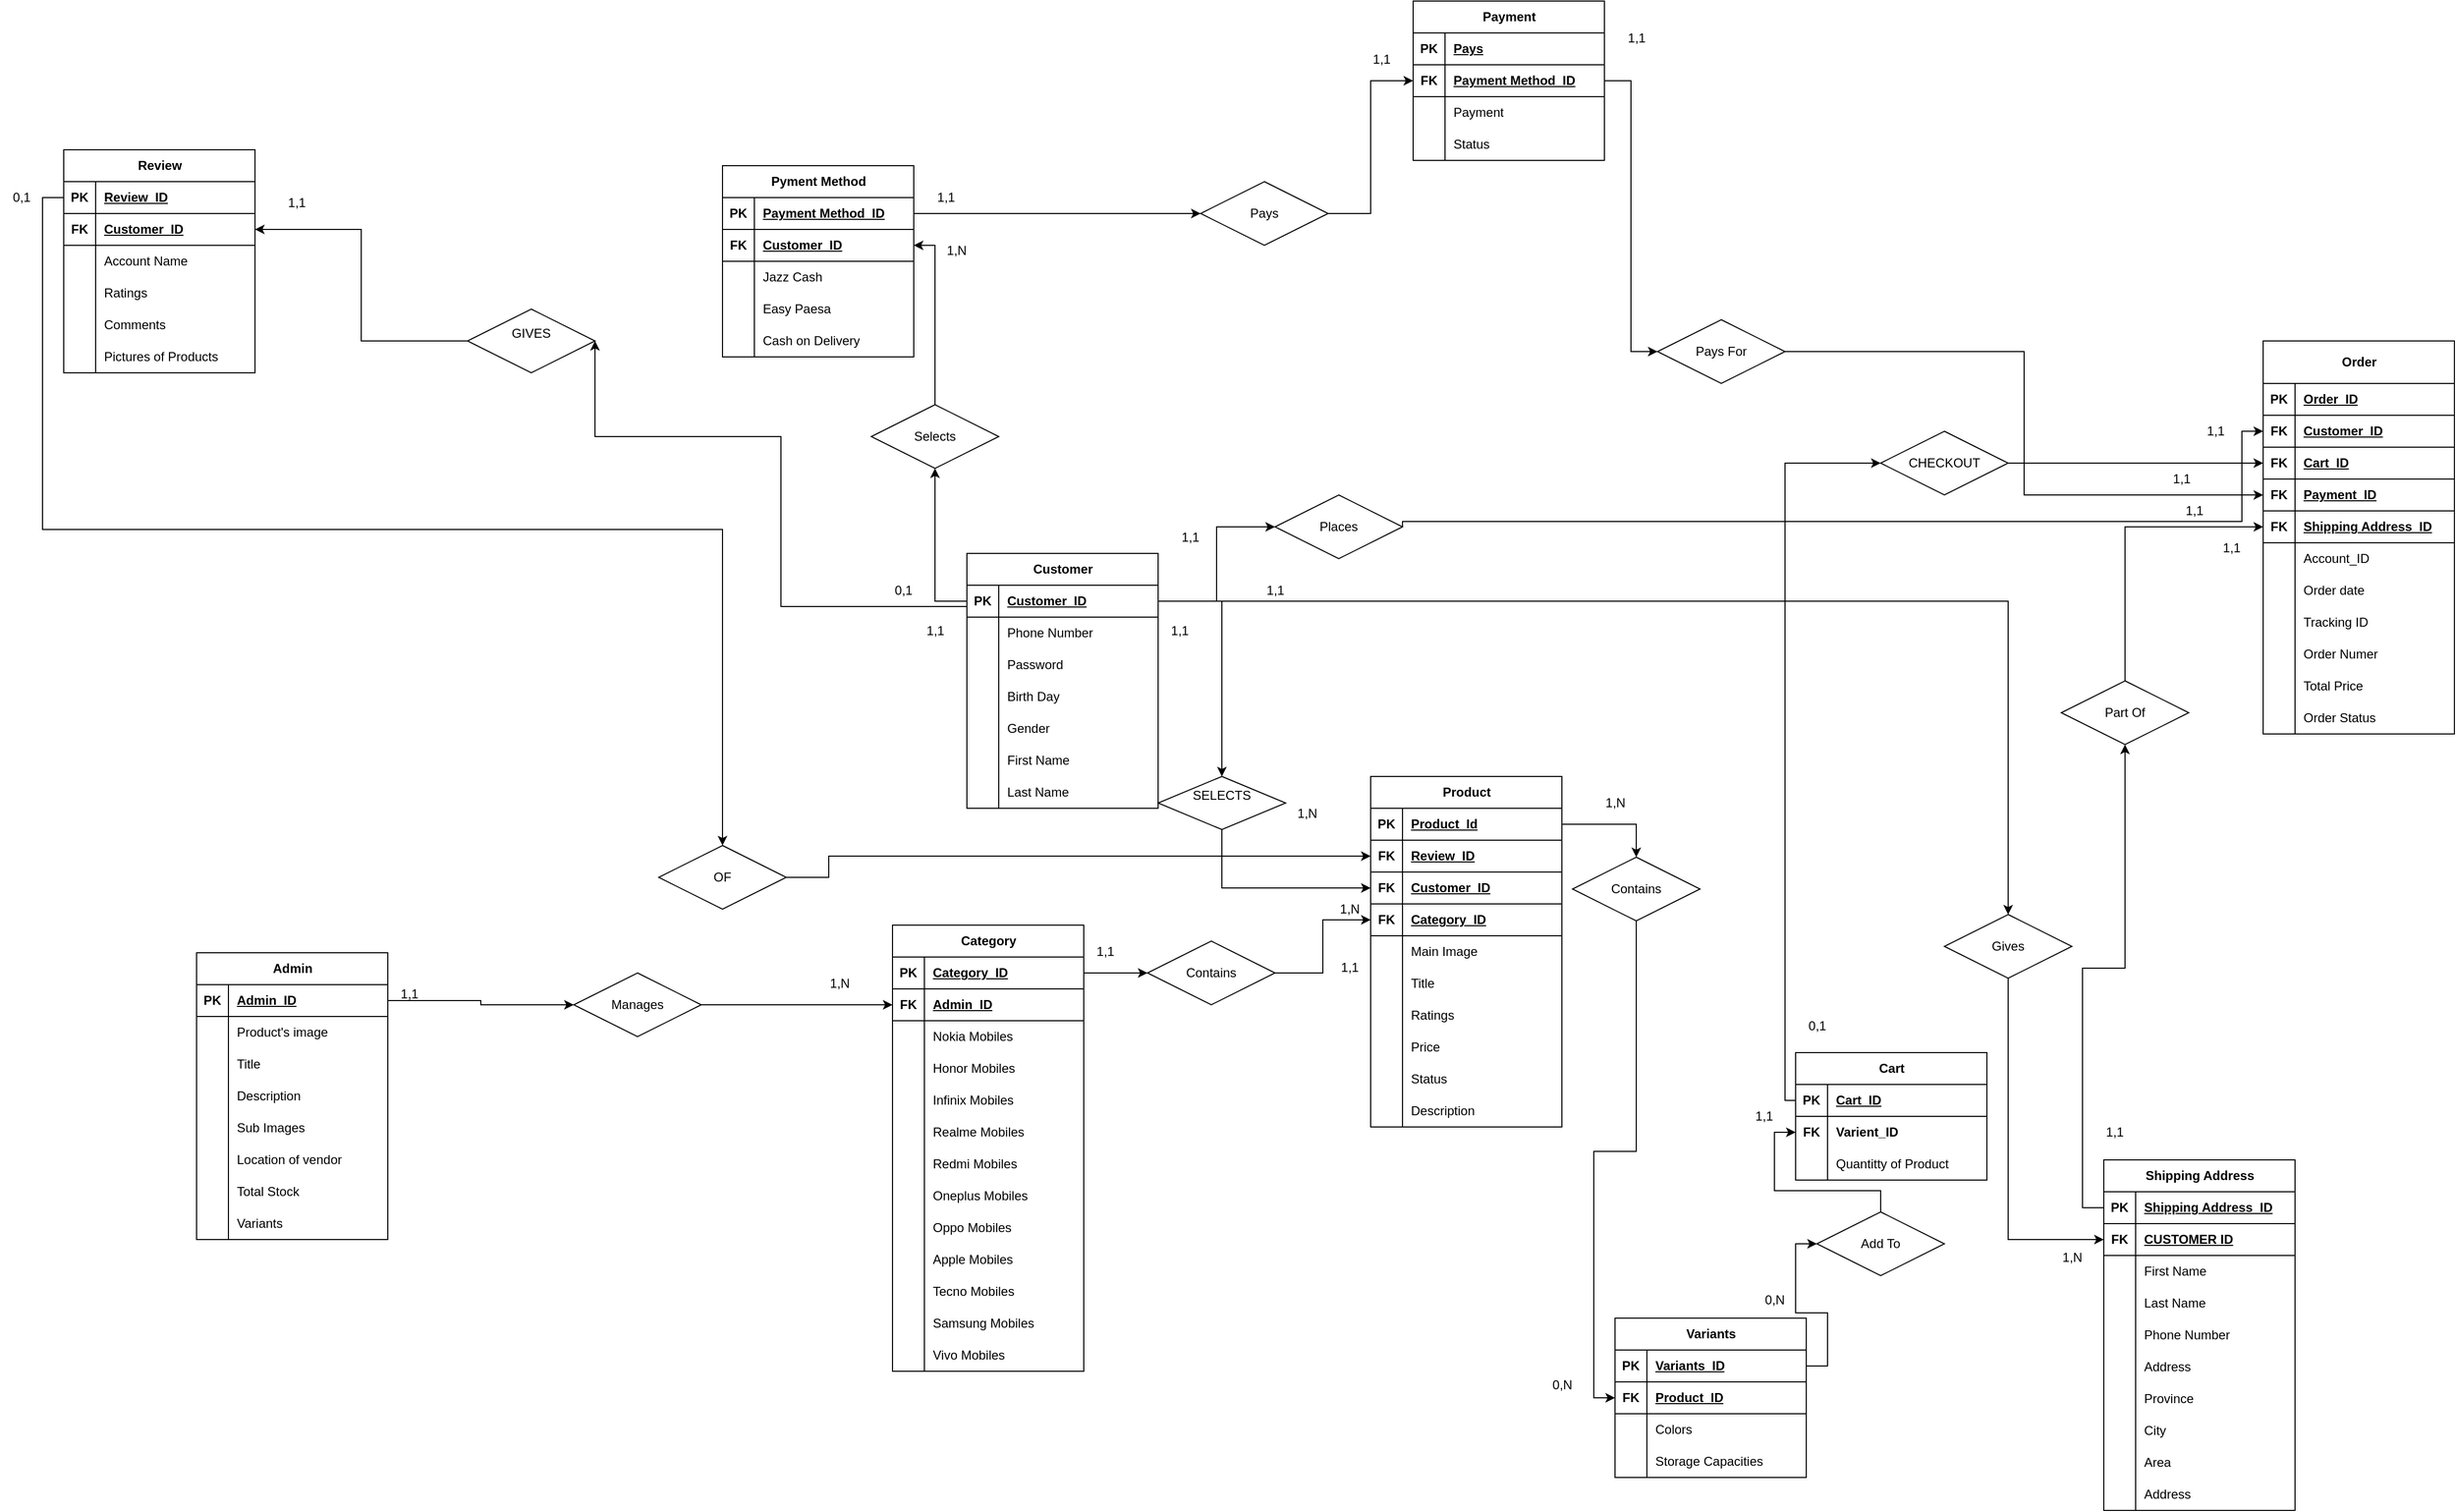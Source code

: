 <mxfile version="27.0.2">
  <diagram name="Page-1" id="0Fkexbykufk30bJP6O8B">
    <mxGraphModel dx="2453" dy="2063" grid="1" gridSize="10" guides="1" tooltips="1" connect="1" arrows="1" fold="1" page="1" pageScale="1" pageWidth="850" pageHeight="1100" math="0" shadow="0">
      <root>
        <mxCell id="0" />
        <mxCell id="1" parent="0" />
        <mxCell id="xfq9jNo0AxVckq6ICU1g-3" value="Customer" style="shape=table;startSize=30;container=1;collapsible=1;childLayout=tableLayout;fixedRows=1;rowLines=0;fontStyle=1;align=center;resizeLast=1;html=1;shadow=0;" parent="1" vertex="1">
          <mxGeometry x="100" y="240" width="180" height="240" as="geometry" />
        </mxCell>
        <mxCell id="xfq9jNo0AxVckq6ICU1g-4" value="" style="shape=tableRow;horizontal=0;startSize=0;swimlaneHead=0;swimlaneBody=0;fillColor=none;collapsible=0;dropTarget=0;points=[[0,0.5],[1,0.5]];portConstraint=eastwest;top=0;left=0;right=0;bottom=1;shadow=0;" parent="xfq9jNo0AxVckq6ICU1g-3" vertex="1">
          <mxGeometry y="30" width="180" height="30" as="geometry" />
        </mxCell>
        <mxCell id="xfq9jNo0AxVckq6ICU1g-5" value="PK" style="shape=partialRectangle;connectable=0;fillColor=none;top=0;left=0;bottom=0;right=0;fontStyle=1;overflow=hidden;whiteSpace=wrap;html=1;shadow=0;" parent="xfq9jNo0AxVckq6ICU1g-4" vertex="1">
          <mxGeometry width="30" height="30" as="geometry">
            <mxRectangle width="30" height="30" as="alternateBounds" />
          </mxGeometry>
        </mxCell>
        <mxCell id="xfq9jNo0AxVckq6ICU1g-6" value="Customer_ID" style="shape=partialRectangle;connectable=0;fillColor=none;top=0;left=0;bottom=0;right=0;align=left;spacingLeft=6;fontStyle=5;overflow=hidden;whiteSpace=wrap;html=1;shadow=0;" parent="xfq9jNo0AxVckq6ICU1g-4" vertex="1">
          <mxGeometry x="30" width="150" height="30" as="geometry">
            <mxRectangle width="150" height="30" as="alternateBounds" />
          </mxGeometry>
        </mxCell>
        <mxCell id="xfq9jNo0AxVckq6ICU1g-7" value="" style="shape=tableRow;horizontal=0;startSize=0;swimlaneHead=0;swimlaneBody=0;fillColor=none;collapsible=0;dropTarget=0;points=[[0,0.5],[1,0.5]];portConstraint=eastwest;top=0;left=0;right=0;bottom=0;shadow=0;" parent="xfq9jNo0AxVckq6ICU1g-3" vertex="1">
          <mxGeometry y="60" width="180" height="30" as="geometry" />
        </mxCell>
        <mxCell id="xfq9jNo0AxVckq6ICU1g-8" value="" style="shape=partialRectangle;connectable=0;fillColor=none;top=0;left=0;bottom=0;right=0;editable=1;overflow=hidden;whiteSpace=wrap;html=1;shadow=0;" parent="xfq9jNo0AxVckq6ICU1g-7" vertex="1">
          <mxGeometry width="30" height="30" as="geometry">
            <mxRectangle width="30" height="30" as="alternateBounds" />
          </mxGeometry>
        </mxCell>
        <mxCell id="xfq9jNo0AxVckq6ICU1g-9" value="Phone Number" style="shape=partialRectangle;connectable=0;fillColor=none;top=0;left=0;bottom=0;right=0;align=left;spacingLeft=6;overflow=hidden;whiteSpace=wrap;html=1;shadow=0;" parent="xfq9jNo0AxVckq6ICU1g-7" vertex="1">
          <mxGeometry x="30" width="150" height="30" as="geometry">
            <mxRectangle width="150" height="30" as="alternateBounds" />
          </mxGeometry>
        </mxCell>
        <mxCell id="xfq9jNo0AxVckq6ICU1g-10" value="" style="shape=tableRow;horizontal=0;startSize=0;swimlaneHead=0;swimlaneBody=0;fillColor=none;collapsible=0;dropTarget=0;points=[[0,0.5],[1,0.5]];portConstraint=eastwest;top=0;left=0;right=0;bottom=0;shadow=0;" parent="xfq9jNo0AxVckq6ICU1g-3" vertex="1">
          <mxGeometry y="90" width="180" height="30" as="geometry" />
        </mxCell>
        <mxCell id="xfq9jNo0AxVckq6ICU1g-11" value="" style="shape=partialRectangle;connectable=0;fillColor=none;top=0;left=0;bottom=0;right=0;editable=1;overflow=hidden;whiteSpace=wrap;html=1;shadow=0;" parent="xfq9jNo0AxVckq6ICU1g-10" vertex="1">
          <mxGeometry width="30" height="30" as="geometry">
            <mxRectangle width="30" height="30" as="alternateBounds" />
          </mxGeometry>
        </mxCell>
        <mxCell id="xfq9jNo0AxVckq6ICU1g-12" value="Password" style="shape=partialRectangle;connectable=0;fillColor=none;top=0;left=0;bottom=0;right=0;align=left;spacingLeft=6;overflow=hidden;whiteSpace=wrap;html=1;shadow=0;" parent="xfq9jNo0AxVckq6ICU1g-10" vertex="1">
          <mxGeometry x="30" width="150" height="30" as="geometry">
            <mxRectangle width="150" height="30" as="alternateBounds" />
          </mxGeometry>
        </mxCell>
        <mxCell id="xfq9jNo0AxVckq6ICU1g-13" value="" style="shape=tableRow;horizontal=0;startSize=0;swimlaneHead=0;swimlaneBody=0;fillColor=none;collapsible=0;dropTarget=0;points=[[0,0.5],[1,0.5]];portConstraint=eastwest;top=0;left=0;right=0;bottom=0;shadow=0;" parent="xfq9jNo0AxVckq6ICU1g-3" vertex="1">
          <mxGeometry y="120" width="180" height="30" as="geometry" />
        </mxCell>
        <mxCell id="xfq9jNo0AxVckq6ICU1g-14" value="" style="shape=partialRectangle;connectable=0;fillColor=none;top=0;left=0;bottom=0;right=0;editable=1;overflow=hidden;whiteSpace=wrap;html=1;shadow=0;" parent="xfq9jNo0AxVckq6ICU1g-13" vertex="1">
          <mxGeometry width="30" height="30" as="geometry">
            <mxRectangle width="30" height="30" as="alternateBounds" />
          </mxGeometry>
        </mxCell>
        <mxCell id="xfq9jNo0AxVckq6ICU1g-15" value="Birth Day" style="shape=partialRectangle;connectable=0;fillColor=none;top=0;left=0;bottom=0;right=0;align=left;spacingLeft=6;overflow=hidden;whiteSpace=wrap;html=1;shadow=0;" parent="xfq9jNo0AxVckq6ICU1g-13" vertex="1">
          <mxGeometry x="30" width="150" height="30" as="geometry">
            <mxRectangle width="150" height="30" as="alternateBounds" />
          </mxGeometry>
        </mxCell>
        <mxCell id="xfq9jNo0AxVckq6ICU1g-16" value="" style="shape=tableRow;horizontal=0;startSize=0;swimlaneHead=0;swimlaneBody=0;fillColor=none;collapsible=0;dropTarget=0;points=[[0,0.5],[1,0.5]];portConstraint=eastwest;top=0;left=0;right=0;bottom=0;shadow=0;" parent="xfq9jNo0AxVckq6ICU1g-3" vertex="1">
          <mxGeometry y="150" width="180" height="30" as="geometry" />
        </mxCell>
        <mxCell id="xfq9jNo0AxVckq6ICU1g-17" value="" style="shape=partialRectangle;connectable=0;fillColor=none;top=0;left=0;bottom=0;right=0;editable=1;overflow=hidden;whiteSpace=wrap;html=1;shadow=0;" parent="xfq9jNo0AxVckq6ICU1g-16" vertex="1">
          <mxGeometry width="30" height="30" as="geometry">
            <mxRectangle width="30" height="30" as="alternateBounds" />
          </mxGeometry>
        </mxCell>
        <mxCell id="xfq9jNo0AxVckq6ICU1g-18" value="Gender" style="shape=partialRectangle;connectable=0;fillColor=none;top=0;left=0;bottom=0;right=0;align=left;spacingLeft=6;overflow=hidden;whiteSpace=wrap;html=1;shadow=0;" parent="xfq9jNo0AxVckq6ICU1g-16" vertex="1">
          <mxGeometry x="30" width="150" height="30" as="geometry">
            <mxRectangle width="150" height="30" as="alternateBounds" />
          </mxGeometry>
        </mxCell>
        <mxCell id="xfq9jNo0AxVckq6ICU1g-19" value="" style="shape=tableRow;horizontal=0;startSize=0;swimlaneHead=0;swimlaneBody=0;fillColor=none;collapsible=0;dropTarget=0;points=[[0,0.5],[1,0.5]];portConstraint=eastwest;top=0;left=0;right=0;bottom=0;shadow=0;" parent="xfq9jNo0AxVckq6ICU1g-3" vertex="1">
          <mxGeometry y="180" width="180" height="30" as="geometry" />
        </mxCell>
        <mxCell id="xfq9jNo0AxVckq6ICU1g-20" value="" style="shape=partialRectangle;connectable=0;fillColor=none;top=0;left=0;bottom=0;right=0;editable=1;overflow=hidden;whiteSpace=wrap;html=1;shadow=0;" parent="xfq9jNo0AxVckq6ICU1g-19" vertex="1">
          <mxGeometry width="30" height="30" as="geometry">
            <mxRectangle width="30" height="30" as="alternateBounds" />
          </mxGeometry>
        </mxCell>
        <mxCell id="xfq9jNo0AxVckq6ICU1g-21" value="First Name" style="shape=partialRectangle;connectable=0;fillColor=none;top=0;left=0;bottom=0;right=0;align=left;spacingLeft=6;overflow=hidden;whiteSpace=wrap;html=1;shadow=0;" parent="xfq9jNo0AxVckq6ICU1g-19" vertex="1">
          <mxGeometry x="30" width="150" height="30" as="geometry">
            <mxRectangle width="150" height="30" as="alternateBounds" />
          </mxGeometry>
        </mxCell>
        <mxCell id="xfq9jNo0AxVckq6ICU1g-22" value="" style="shape=tableRow;horizontal=0;startSize=0;swimlaneHead=0;swimlaneBody=0;fillColor=none;collapsible=0;dropTarget=0;points=[[0,0.5],[1,0.5]];portConstraint=eastwest;top=0;left=0;right=0;bottom=0;shadow=0;" parent="xfq9jNo0AxVckq6ICU1g-3" vertex="1">
          <mxGeometry y="210" width="180" height="30" as="geometry" />
        </mxCell>
        <mxCell id="xfq9jNo0AxVckq6ICU1g-23" value="" style="shape=partialRectangle;connectable=0;fillColor=none;top=0;left=0;bottom=0;right=0;editable=1;overflow=hidden;whiteSpace=wrap;html=1;shadow=0;" parent="xfq9jNo0AxVckq6ICU1g-22" vertex="1">
          <mxGeometry width="30" height="30" as="geometry">
            <mxRectangle width="30" height="30" as="alternateBounds" />
          </mxGeometry>
        </mxCell>
        <mxCell id="xfq9jNo0AxVckq6ICU1g-24" value="Last Name" style="shape=partialRectangle;connectable=0;fillColor=none;top=0;left=0;bottom=0;right=0;align=left;spacingLeft=6;overflow=hidden;whiteSpace=wrap;html=1;shadow=0;" parent="xfq9jNo0AxVckq6ICU1g-22" vertex="1">
          <mxGeometry x="30" width="150" height="30" as="geometry">
            <mxRectangle width="150" height="30" as="alternateBounds" />
          </mxGeometry>
        </mxCell>
        <mxCell id="xfq9jNo0AxVckq6ICU1g-25" value="Product" style="shape=table;startSize=30;container=1;collapsible=1;childLayout=tableLayout;fixedRows=1;rowLines=0;fontStyle=1;align=center;resizeLast=1;html=1;movable=1;resizable=1;rotatable=1;deletable=1;editable=1;locked=0;connectable=1;shadow=0;" parent="1" vertex="1">
          <mxGeometry x="480" y="450" width="180" height="330" as="geometry" />
        </mxCell>
        <mxCell id="xfq9jNo0AxVckq6ICU1g-26" value="" style="shape=tableRow;horizontal=0;startSize=0;swimlaneHead=0;swimlaneBody=0;fillColor=none;collapsible=0;dropTarget=0;points=[[0,0.5],[1,0.5]];portConstraint=eastwest;top=0;left=0;right=0;bottom=1;shadow=0;" parent="xfq9jNo0AxVckq6ICU1g-25" vertex="1">
          <mxGeometry y="30" width="180" height="30" as="geometry" />
        </mxCell>
        <mxCell id="xfq9jNo0AxVckq6ICU1g-27" value="PK" style="shape=partialRectangle;connectable=0;fillColor=none;top=0;left=0;bottom=0;right=0;fontStyle=1;overflow=hidden;whiteSpace=wrap;html=1;shadow=0;" parent="xfq9jNo0AxVckq6ICU1g-26" vertex="1">
          <mxGeometry width="30" height="30" as="geometry">
            <mxRectangle width="30" height="30" as="alternateBounds" />
          </mxGeometry>
        </mxCell>
        <mxCell id="xfq9jNo0AxVckq6ICU1g-28" value="Product_Id" style="shape=partialRectangle;connectable=0;fillColor=none;top=0;left=0;bottom=0;right=0;align=left;spacingLeft=6;fontStyle=5;overflow=hidden;whiteSpace=wrap;html=1;shadow=0;" parent="xfq9jNo0AxVckq6ICU1g-26" vertex="1">
          <mxGeometry x="30" width="150" height="30" as="geometry">
            <mxRectangle width="150" height="30" as="alternateBounds" />
          </mxGeometry>
        </mxCell>
        <mxCell id="xfq9jNo0AxVckq6ICU1g-32" value="" style="shape=tableRow;horizontal=0;startSize=0;swimlaneHead=0;swimlaneBody=0;fillColor=none;collapsible=0;dropTarget=0;points=[[0,0.5],[1,0.5]];portConstraint=eastwest;top=0;left=0;right=0;bottom=1;shadow=0;" parent="xfq9jNo0AxVckq6ICU1g-25" vertex="1">
          <mxGeometry y="60" width="180" height="30" as="geometry" />
        </mxCell>
        <mxCell id="xfq9jNo0AxVckq6ICU1g-33" value="FK" style="shape=partialRectangle;connectable=0;fillColor=none;top=0;left=0;bottom=0;right=0;fontStyle=1;overflow=hidden;whiteSpace=wrap;html=1;shadow=0;" parent="xfq9jNo0AxVckq6ICU1g-32" vertex="1">
          <mxGeometry width="30" height="30" as="geometry">
            <mxRectangle width="30" height="30" as="alternateBounds" />
          </mxGeometry>
        </mxCell>
        <mxCell id="xfq9jNo0AxVckq6ICU1g-34" value="Review_ID" style="shape=partialRectangle;connectable=0;fillColor=none;top=0;left=0;bottom=0;right=0;align=left;spacingLeft=6;fontStyle=5;overflow=hidden;whiteSpace=wrap;html=1;shadow=0;" parent="xfq9jNo0AxVckq6ICU1g-32" vertex="1">
          <mxGeometry x="30" width="150" height="30" as="geometry">
            <mxRectangle width="150" height="30" as="alternateBounds" />
          </mxGeometry>
        </mxCell>
        <mxCell id="M28LFH2S_d1DN5-svrZK-4" value="" style="shape=tableRow;horizontal=0;startSize=0;swimlaneHead=0;swimlaneBody=0;fillColor=none;collapsible=0;dropTarget=0;points=[[0,0.5],[1,0.5]];portConstraint=eastwest;top=0;left=0;right=0;bottom=1;shadow=0;" parent="xfq9jNo0AxVckq6ICU1g-25" vertex="1">
          <mxGeometry y="90" width="180" height="30" as="geometry" />
        </mxCell>
        <mxCell id="M28LFH2S_d1DN5-svrZK-5" value="FK" style="shape=partialRectangle;connectable=0;fillColor=none;top=0;left=0;bottom=0;right=0;fontStyle=1;overflow=hidden;whiteSpace=wrap;html=1;shadow=0;" parent="M28LFH2S_d1DN5-svrZK-4" vertex="1">
          <mxGeometry width="30" height="30" as="geometry">
            <mxRectangle width="30" height="30" as="alternateBounds" />
          </mxGeometry>
        </mxCell>
        <mxCell id="M28LFH2S_d1DN5-svrZK-6" value="Customer_ID" style="shape=partialRectangle;connectable=0;fillColor=none;top=0;left=0;bottom=0;right=0;align=left;spacingLeft=6;fontStyle=5;overflow=hidden;whiteSpace=wrap;html=1;shadow=0;" parent="M28LFH2S_d1DN5-svrZK-4" vertex="1">
          <mxGeometry x="30" width="150" height="30" as="geometry">
            <mxRectangle width="150" height="30" as="alternateBounds" />
          </mxGeometry>
        </mxCell>
        <mxCell id="xfq9jNo0AxVckq6ICU1g-29" value="" style="shape=tableRow;horizontal=0;startSize=0;swimlaneHead=0;swimlaneBody=0;fillColor=none;collapsible=0;dropTarget=0;points=[[0,0.5],[1,0.5]];portConstraint=eastwest;top=0;left=0;right=0;bottom=1;shadow=0;" parent="xfq9jNo0AxVckq6ICU1g-25" vertex="1">
          <mxGeometry y="120" width="180" height="30" as="geometry" />
        </mxCell>
        <mxCell id="xfq9jNo0AxVckq6ICU1g-30" value="FK" style="shape=partialRectangle;connectable=0;fillColor=none;top=0;left=0;bottom=0;right=0;fontStyle=1;overflow=hidden;whiteSpace=wrap;html=1;shadow=0;" parent="xfq9jNo0AxVckq6ICU1g-29" vertex="1">
          <mxGeometry width="30" height="30" as="geometry">
            <mxRectangle width="30" height="30" as="alternateBounds" />
          </mxGeometry>
        </mxCell>
        <mxCell id="xfq9jNo0AxVckq6ICU1g-31" value="Category_ID" style="shape=partialRectangle;connectable=0;fillColor=none;top=0;left=0;bottom=0;right=0;align=left;spacingLeft=6;fontStyle=5;overflow=hidden;whiteSpace=wrap;html=1;shadow=0;" parent="xfq9jNo0AxVckq6ICU1g-29" vertex="1">
          <mxGeometry x="30" width="150" height="30" as="geometry">
            <mxRectangle width="150" height="30" as="alternateBounds" />
          </mxGeometry>
        </mxCell>
        <mxCell id="xfq9jNo0AxVckq6ICU1g-38" value="" style="shape=tableRow;horizontal=0;startSize=0;swimlaneHead=0;swimlaneBody=0;fillColor=none;collapsible=0;dropTarget=0;points=[[0,0.5],[1,0.5]];portConstraint=eastwest;top=0;left=0;right=0;bottom=0;shadow=0;" parent="xfq9jNo0AxVckq6ICU1g-25" vertex="1">
          <mxGeometry y="150" width="180" height="30" as="geometry" />
        </mxCell>
        <mxCell id="xfq9jNo0AxVckq6ICU1g-39" value="" style="shape=partialRectangle;connectable=0;fillColor=none;top=0;left=0;bottom=0;right=0;editable=1;overflow=hidden;whiteSpace=wrap;html=1;shadow=0;" parent="xfq9jNo0AxVckq6ICU1g-38" vertex="1">
          <mxGeometry width="30" height="30" as="geometry">
            <mxRectangle width="30" height="30" as="alternateBounds" />
          </mxGeometry>
        </mxCell>
        <mxCell id="xfq9jNo0AxVckq6ICU1g-40" value="Main Image" style="shape=partialRectangle;connectable=0;fillColor=none;top=0;left=0;bottom=0;right=0;align=left;spacingLeft=6;overflow=hidden;whiteSpace=wrap;html=1;shadow=0;" parent="xfq9jNo0AxVckq6ICU1g-38" vertex="1">
          <mxGeometry x="30" width="150" height="30" as="geometry">
            <mxRectangle width="150" height="30" as="alternateBounds" />
          </mxGeometry>
        </mxCell>
        <mxCell id="xfq9jNo0AxVckq6ICU1g-41" value="" style="shape=tableRow;horizontal=0;startSize=0;swimlaneHead=0;swimlaneBody=0;fillColor=none;collapsible=0;dropTarget=0;points=[[0,0.5],[1,0.5]];portConstraint=eastwest;top=0;left=0;right=0;bottom=0;shadow=0;" parent="xfq9jNo0AxVckq6ICU1g-25" vertex="1">
          <mxGeometry y="180" width="180" height="30" as="geometry" />
        </mxCell>
        <mxCell id="xfq9jNo0AxVckq6ICU1g-42" value="" style="shape=partialRectangle;connectable=0;fillColor=none;top=0;left=0;bottom=0;right=0;editable=1;overflow=hidden;whiteSpace=wrap;html=1;shadow=0;" parent="xfq9jNo0AxVckq6ICU1g-41" vertex="1">
          <mxGeometry width="30" height="30" as="geometry">
            <mxRectangle width="30" height="30" as="alternateBounds" />
          </mxGeometry>
        </mxCell>
        <mxCell id="xfq9jNo0AxVckq6ICU1g-43" value="Title" style="shape=partialRectangle;connectable=0;fillColor=none;top=0;left=0;bottom=0;right=0;align=left;spacingLeft=6;overflow=hidden;whiteSpace=wrap;html=1;shadow=0;" parent="xfq9jNo0AxVckq6ICU1g-41" vertex="1">
          <mxGeometry x="30" width="150" height="30" as="geometry">
            <mxRectangle width="150" height="30" as="alternateBounds" />
          </mxGeometry>
        </mxCell>
        <mxCell id="xfq9jNo0AxVckq6ICU1g-44" value="" style="shape=tableRow;horizontal=0;startSize=0;swimlaneHead=0;swimlaneBody=0;fillColor=none;collapsible=0;dropTarget=0;points=[[0,0.5],[1,0.5]];portConstraint=eastwest;top=0;left=0;right=0;bottom=0;shadow=0;" parent="xfq9jNo0AxVckq6ICU1g-25" vertex="1">
          <mxGeometry y="210" width="180" height="30" as="geometry" />
        </mxCell>
        <mxCell id="xfq9jNo0AxVckq6ICU1g-45" value="" style="shape=partialRectangle;connectable=0;fillColor=none;top=0;left=0;bottom=0;right=0;editable=1;overflow=hidden;whiteSpace=wrap;html=1;shadow=0;" parent="xfq9jNo0AxVckq6ICU1g-44" vertex="1">
          <mxGeometry width="30" height="30" as="geometry">
            <mxRectangle width="30" height="30" as="alternateBounds" />
          </mxGeometry>
        </mxCell>
        <mxCell id="xfq9jNo0AxVckq6ICU1g-46" value="Ratings" style="shape=partialRectangle;connectable=0;fillColor=none;top=0;left=0;bottom=0;right=0;align=left;spacingLeft=6;overflow=hidden;whiteSpace=wrap;html=1;shadow=0;" parent="xfq9jNo0AxVckq6ICU1g-44" vertex="1">
          <mxGeometry x="30" width="150" height="30" as="geometry">
            <mxRectangle width="150" height="30" as="alternateBounds" />
          </mxGeometry>
        </mxCell>
        <mxCell id="xfq9jNo0AxVckq6ICU1g-47" value="" style="shape=tableRow;horizontal=0;startSize=0;swimlaneHead=0;swimlaneBody=0;fillColor=none;collapsible=0;dropTarget=0;points=[[0,0.5],[1,0.5]];portConstraint=eastwest;top=0;left=0;right=0;bottom=0;shadow=0;" parent="xfq9jNo0AxVckq6ICU1g-25" vertex="1">
          <mxGeometry y="240" width="180" height="30" as="geometry" />
        </mxCell>
        <mxCell id="xfq9jNo0AxVckq6ICU1g-48" value="" style="shape=partialRectangle;connectable=0;fillColor=none;top=0;left=0;bottom=0;right=0;editable=1;overflow=hidden;whiteSpace=wrap;html=1;shadow=0;" parent="xfq9jNo0AxVckq6ICU1g-47" vertex="1">
          <mxGeometry width="30" height="30" as="geometry">
            <mxRectangle width="30" height="30" as="alternateBounds" />
          </mxGeometry>
        </mxCell>
        <mxCell id="xfq9jNo0AxVckq6ICU1g-49" value="Price" style="shape=partialRectangle;connectable=0;fillColor=none;top=0;left=0;bottom=0;right=0;align=left;spacingLeft=6;overflow=hidden;whiteSpace=wrap;html=1;shadow=0;" parent="xfq9jNo0AxVckq6ICU1g-47" vertex="1">
          <mxGeometry x="30" width="150" height="30" as="geometry">
            <mxRectangle width="150" height="30" as="alternateBounds" />
          </mxGeometry>
        </mxCell>
        <mxCell id="xfq9jNo0AxVckq6ICU1g-50" value="" style="shape=tableRow;horizontal=0;startSize=0;swimlaneHead=0;swimlaneBody=0;fillColor=none;collapsible=0;dropTarget=0;points=[[0,0.5],[1,0.5]];portConstraint=eastwest;top=0;left=0;right=0;bottom=0;shadow=0;" parent="xfq9jNo0AxVckq6ICU1g-25" vertex="1">
          <mxGeometry y="270" width="180" height="30" as="geometry" />
        </mxCell>
        <mxCell id="xfq9jNo0AxVckq6ICU1g-51" value="" style="shape=partialRectangle;connectable=0;fillColor=none;top=0;left=0;bottom=0;right=0;editable=1;overflow=hidden;whiteSpace=wrap;html=1;shadow=0;" parent="xfq9jNo0AxVckq6ICU1g-50" vertex="1">
          <mxGeometry width="30" height="30" as="geometry">
            <mxRectangle width="30" height="30" as="alternateBounds" />
          </mxGeometry>
        </mxCell>
        <mxCell id="xfq9jNo0AxVckq6ICU1g-52" value="Status" style="shape=partialRectangle;connectable=0;fillColor=none;top=0;left=0;bottom=0;right=0;align=left;spacingLeft=6;overflow=hidden;whiteSpace=wrap;html=1;shadow=0;" parent="xfq9jNo0AxVckq6ICU1g-50" vertex="1">
          <mxGeometry x="30" width="150" height="30" as="geometry">
            <mxRectangle width="150" height="30" as="alternateBounds" />
          </mxGeometry>
        </mxCell>
        <mxCell id="xfq9jNo0AxVckq6ICU1g-53" value="" style="shape=tableRow;horizontal=0;startSize=0;swimlaneHead=0;swimlaneBody=0;fillColor=none;collapsible=0;dropTarget=0;points=[[0,0.5],[1,0.5]];portConstraint=eastwest;top=0;left=0;right=0;bottom=0;shadow=0;" parent="xfq9jNo0AxVckq6ICU1g-25" vertex="1">
          <mxGeometry y="300" width="180" height="30" as="geometry" />
        </mxCell>
        <mxCell id="xfq9jNo0AxVckq6ICU1g-54" value="" style="shape=partialRectangle;connectable=0;fillColor=none;top=0;left=0;bottom=0;right=0;editable=1;overflow=hidden;whiteSpace=wrap;html=1;shadow=0;" parent="xfq9jNo0AxVckq6ICU1g-53" vertex="1">
          <mxGeometry width="30" height="30" as="geometry">
            <mxRectangle width="30" height="30" as="alternateBounds" />
          </mxGeometry>
        </mxCell>
        <mxCell id="xfq9jNo0AxVckq6ICU1g-55" value="Description" style="shape=partialRectangle;connectable=0;fillColor=none;top=0;left=0;bottom=0;right=0;align=left;spacingLeft=6;overflow=hidden;whiteSpace=wrap;html=1;shadow=0;" parent="xfq9jNo0AxVckq6ICU1g-53" vertex="1">
          <mxGeometry x="30" width="150" height="30" as="geometry">
            <mxRectangle width="150" height="30" as="alternateBounds" />
          </mxGeometry>
        </mxCell>
        <mxCell id="xfq9jNo0AxVckq6ICU1g-56" value="Order" style="shape=table;startSize=40;container=1;collapsible=1;childLayout=tableLayout;fixedRows=1;rowLines=0;fontStyle=1;align=center;resizeLast=1;html=1;shadow=0;" parent="1" vertex="1">
          <mxGeometry x="1320" y="40" width="180" height="370" as="geometry" />
        </mxCell>
        <mxCell id="xfq9jNo0AxVckq6ICU1g-57" value="" style="shape=tableRow;horizontal=0;startSize=0;swimlaneHead=0;swimlaneBody=0;fillColor=none;collapsible=0;dropTarget=0;points=[[0,0.5],[1,0.5]];portConstraint=eastwest;top=0;left=0;right=0;bottom=1;shadow=0;" parent="xfq9jNo0AxVckq6ICU1g-56" vertex="1">
          <mxGeometry y="40" width="180" height="30" as="geometry" />
        </mxCell>
        <mxCell id="xfq9jNo0AxVckq6ICU1g-58" value="PK" style="shape=partialRectangle;connectable=0;fillColor=none;top=0;left=0;bottom=0;right=0;fontStyle=1;overflow=hidden;whiteSpace=wrap;html=1;shadow=0;" parent="xfq9jNo0AxVckq6ICU1g-57" vertex="1">
          <mxGeometry width="30" height="30" as="geometry">
            <mxRectangle width="30" height="30" as="alternateBounds" />
          </mxGeometry>
        </mxCell>
        <mxCell id="xfq9jNo0AxVckq6ICU1g-59" value="Order_ID" style="shape=partialRectangle;connectable=0;fillColor=none;top=0;left=0;bottom=0;right=0;align=left;spacingLeft=6;fontStyle=5;overflow=hidden;whiteSpace=wrap;html=1;shadow=0;" parent="xfq9jNo0AxVckq6ICU1g-57" vertex="1">
          <mxGeometry x="30" width="150" height="30" as="geometry">
            <mxRectangle width="150" height="30" as="alternateBounds" />
          </mxGeometry>
        </mxCell>
        <mxCell id="xfq9jNo0AxVckq6ICU1g-60" value="" style="shape=tableRow;horizontal=0;startSize=0;swimlaneHead=0;swimlaneBody=0;fillColor=none;collapsible=0;dropTarget=0;points=[[0,0.5],[1,0.5]];portConstraint=eastwest;top=0;left=0;right=0;bottom=1;shadow=0;" parent="xfq9jNo0AxVckq6ICU1g-56" vertex="1">
          <mxGeometry y="70" width="180" height="30" as="geometry" />
        </mxCell>
        <mxCell id="xfq9jNo0AxVckq6ICU1g-61" value="FK" style="shape=partialRectangle;connectable=0;fillColor=none;top=0;left=0;bottom=0;right=0;fontStyle=1;overflow=hidden;whiteSpace=wrap;html=1;shadow=0;" parent="xfq9jNo0AxVckq6ICU1g-60" vertex="1">
          <mxGeometry width="30" height="30" as="geometry">
            <mxRectangle width="30" height="30" as="alternateBounds" />
          </mxGeometry>
        </mxCell>
        <mxCell id="xfq9jNo0AxVckq6ICU1g-62" value="Customer_ID" style="shape=partialRectangle;connectable=0;fillColor=none;top=0;left=0;bottom=0;right=0;align=left;spacingLeft=6;fontStyle=5;overflow=hidden;whiteSpace=wrap;html=1;shadow=0;" parent="xfq9jNo0AxVckq6ICU1g-60" vertex="1">
          <mxGeometry x="30" width="150" height="30" as="geometry">
            <mxRectangle width="150" height="30" as="alternateBounds" />
          </mxGeometry>
        </mxCell>
        <mxCell id="xfq9jNo0AxVckq6ICU1g-63" value="" style="shape=tableRow;horizontal=0;startSize=0;swimlaneHead=0;swimlaneBody=0;fillColor=none;collapsible=0;dropTarget=0;points=[[0,0.5],[1,0.5]];portConstraint=eastwest;top=0;left=0;right=0;bottom=1;shadow=0;" parent="xfq9jNo0AxVckq6ICU1g-56" vertex="1">
          <mxGeometry y="100" width="180" height="30" as="geometry" />
        </mxCell>
        <mxCell id="xfq9jNo0AxVckq6ICU1g-64" value="FK" style="shape=partialRectangle;connectable=0;fillColor=none;top=0;left=0;bottom=0;right=0;fontStyle=1;overflow=hidden;whiteSpace=wrap;html=1;shadow=0;" parent="xfq9jNo0AxVckq6ICU1g-63" vertex="1">
          <mxGeometry width="30" height="30" as="geometry">
            <mxRectangle width="30" height="30" as="alternateBounds" />
          </mxGeometry>
        </mxCell>
        <mxCell id="xfq9jNo0AxVckq6ICU1g-65" value="Cart_ID" style="shape=partialRectangle;connectable=0;fillColor=none;top=0;left=0;bottom=0;right=0;align=left;spacingLeft=6;fontStyle=5;overflow=hidden;whiteSpace=wrap;html=1;shadow=0;" parent="xfq9jNo0AxVckq6ICU1g-63" vertex="1">
          <mxGeometry x="30" width="150" height="30" as="geometry">
            <mxRectangle width="150" height="30" as="alternateBounds" />
          </mxGeometry>
        </mxCell>
        <mxCell id="xfq9jNo0AxVckq6ICU1g-66" value="" style="shape=tableRow;horizontal=0;startSize=0;swimlaneHead=0;swimlaneBody=0;fillColor=none;collapsible=0;dropTarget=0;points=[[0,0.5],[1,0.5]];portConstraint=eastwest;top=0;left=0;right=0;bottom=1;shadow=0;" parent="xfq9jNo0AxVckq6ICU1g-56" vertex="1">
          <mxGeometry y="130" width="180" height="30" as="geometry" />
        </mxCell>
        <mxCell id="xfq9jNo0AxVckq6ICU1g-67" value="FK" style="shape=partialRectangle;connectable=0;fillColor=none;top=0;left=0;bottom=0;right=0;fontStyle=1;overflow=hidden;whiteSpace=wrap;html=1;shadow=0;" parent="xfq9jNo0AxVckq6ICU1g-66" vertex="1">
          <mxGeometry width="30" height="30" as="geometry">
            <mxRectangle width="30" height="30" as="alternateBounds" />
          </mxGeometry>
        </mxCell>
        <mxCell id="xfq9jNo0AxVckq6ICU1g-68" value="Payment_ID" style="shape=partialRectangle;connectable=0;fillColor=none;top=0;left=0;bottom=0;right=0;align=left;spacingLeft=6;fontStyle=5;overflow=hidden;whiteSpace=wrap;html=1;shadow=0;" parent="xfq9jNo0AxVckq6ICU1g-66" vertex="1">
          <mxGeometry x="30" width="150" height="30" as="geometry">
            <mxRectangle width="150" height="30" as="alternateBounds" />
          </mxGeometry>
        </mxCell>
        <mxCell id="xfq9jNo0AxVckq6ICU1g-69" value="" style="shape=tableRow;horizontal=0;startSize=0;swimlaneHead=0;swimlaneBody=0;fillColor=none;collapsible=0;dropTarget=0;points=[[0,0.5],[1,0.5]];portConstraint=eastwest;top=0;left=0;right=0;bottom=1;shadow=0;" parent="xfq9jNo0AxVckq6ICU1g-56" vertex="1">
          <mxGeometry y="160" width="180" height="30" as="geometry" />
        </mxCell>
        <mxCell id="xfq9jNo0AxVckq6ICU1g-70" value="FK" style="shape=partialRectangle;connectable=0;fillColor=none;top=0;left=0;bottom=0;right=0;fontStyle=1;overflow=hidden;whiteSpace=wrap;html=1;shadow=0;" parent="xfq9jNo0AxVckq6ICU1g-69" vertex="1">
          <mxGeometry width="30" height="30" as="geometry">
            <mxRectangle width="30" height="30" as="alternateBounds" />
          </mxGeometry>
        </mxCell>
        <mxCell id="xfq9jNo0AxVckq6ICU1g-71" value="Shipping Address_ID" style="shape=partialRectangle;connectable=0;fillColor=none;top=0;left=0;bottom=0;right=0;align=left;spacingLeft=6;fontStyle=5;overflow=hidden;whiteSpace=wrap;html=1;shadow=0;" parent="xfq9jNo0AxVckq6ICU1g-69" vertex="1">
          <mxGeometry x="30" width="150" height="30" as="geometry">
            <mxRectangle width="150" height="30" as="alternateBounds" />
          </mxGeometry>
        </mxCell>
        <mxCell id="xfq9jNo0AxVckq6ICU1g-72" value="" style="shape=tableRow;horizontal=0;startSize=0;swimlaneHead=0;swimlaneBody=0;fillColor=none;collapsible=0;dropTarget=0;points=[[0,0.5],[1,0.5]];portConstraint=eastwest;top=0;left=0;right=0;bottom=0;shadow=0;" parent="xfq9jNo0AxVckq6ICU1g-56" vertex="1">
          <mxGeometry y="190" width="180" height="30" as="geometry" />
        </mxCell>
        <mxCell id="xfq9jNo0AxVckq6ICU1g-73" value="" style="shape=partialRectangle;connectable=0;fillColor=none;top=0;left=0;bottom=0;right=0;editable=1;overflow=hidden;whiteSpace=wrap;html=1;shadow=0;" parent="xfq9jNo0AxVckq6ICU1g-72" vertex="1">
          <mxGeometry width="30" height="30" as="geometry">
            <mxRectangle width="30" height="30" as="alternateBounds" />
          </mxGeometry>
        </mxCell>
        <mxCell id="xfq9jNo0AxVckq6ICU1g-74" value="Account_ID" style="shape=partialRectangle;connectable=0;fillColor=none;top=0;left=0;bottom=0;right=0;align=left;spacingLeft=6;overflow=hidden;whiteSpace=wrap;html=1;shadow=0;" parent="xfq9jNo0AxVckq6ICU1g-72" vertex="1">
          <mxGeometry x="30" width="150" height="30" as="geometry">
            <mxRectangle width="150" height="30" as="alternateBounds" />
          </mxGeometry>
        </mxCell>
        <mxCell id="xfq9jNo0AxVckq6ICU1g-75" value="" style="shape=tableRow;horizontal=0;startSize=0;swimlaneHead=0;swimlaneBody=0;fillColor=none;collapsible=0;dropTarget=0;points=[[0,0.5],[1,0.5]];portConstraint=eastwest;top=0;left=0;right=0;bottom=0;shadow=0;" parent="xfq9jNo0AxVckq6ICU1g-56" vertex="1">
          <mxGeometry y="220" width="180" height="30" as="geometry" />
        </mxCell>
        <mxCell id="xfq9jNo0AxVckq6ICU1g-76" value="" style="shape=partialRectangle;connectable=0;fillColor=none;top=0;left=0;bottom=0;right=0;editable=1;overflow=hidden;whiteSpace=wrap;html=1;shadow=0;" parent="xfq9jNo0AxVckq6ICU1g-75" vertex="1">
          <mxGeometry width="30" height="30" as="geometry">
            <mxRectangle width="30" height="30" as="alternateBounds" />
          </mxGeometry>
        </mxCell>
        <mxCell id="xfq9jNo0AxVckq6ICU1g-77" value="Order date" style="shape=partialRectangle;connectable=0;fillColor=none;top=0;left=0;bottom=0;right=0;align=left;spacingLeft=6;overflow=hidden;whiteSpace=wrap;html=1;shadow=0;" parent="xfq9jNo0AxVckq6ICU1g-75" vertex="1">
          <mxGeometry x="30" width="150" height="30" as="geometry">
            <mxRectangle width="150" height="30" as="alternateBounds" />
          </mxGeometry>
        </mxCell>
        <mxCell id="xfq9jNo0AxVckq6ICU1g-78" value="" style="shape=tableRow;horizontal=0;startSize=0;swimlaneHead=0;swimlaneBody=0;fillColor=none;collapsible=0;dropTarget=0;points=[[0,0.5],[1,0.5]];portConstraint=eastwest;top=0;left=0;right=0;bottom=0;shadow=0;" parent="xfq9jNo0AxVckq6ICU1g-56" vertex="1">
          <mxGeometry y="250" width="180" height="30" as="geometry" />
        </mxCell>
        <mxCell id="xfq9jNo0AxVckq6ICU1g-79" value="" style="shape=partialRectangle;connectable=0;fillColor=none;top=0;left=0;bottom=0;right=0;editable=1;overflow=hidden;whiteSpace=wrap;html=1;shadow=0;" parent="xfq9jNo0AxVckq6ICU1g-78" vertex="1">
          <mxGeometry width="30" height="30" as="geometry">
            <mxRectangle width="30" height="30" as="alternateBounds" />
          </mxGeometry>
        </mxCell>
        <mxCell id="xfq9jNo0AxVckq6ICU1g-80" value="Tracking ID" style="shape=partialRectangle;connectable=0;fillColor=none;top=0;left=0;bottom=0;right=0;align=left;spacingLeft=6;overflow=hidden;whiteSpace=wrap;html=1;shadow=0;" parent="xfq9jNo0AxVckq6ICU1g-78" vertex="1">
          <mxGeometry x="30" width="150" height="30" as="geometry">
            <mxRectangle width="150" height="30" as="alternateBounds" />
          </mxGeometry>
        </mxCell>
        <mxCell id="xfq9jNo0AxVckq6ICU1g-81" value="" style="shape=tableRow;horizontal=0;startSize=0;swimlaneHead=0;swimlaneBody=0;fillColor=none;collapsible=0;dropTarget=0;points=[[0,0.5],[1,0.5]];portConstraint=eastwest;top=0;left=0;right=0;bottom=0;shadow=0;" parent="xfq9jNo0AxVckq6ICU1g-56" vertex="1">
          <mxGeometry y="280" width="180" height="30" as="geometry" />
        </mxCell>
        <mxCell id="xfq9jNo0AxVckq6ICU1g-82" value="" style="shape=partialRectangle;connectable=0;fillColor=none;top=0;left=0;bottom=0;right=0;editable=1;overflow=hidden;whiteSpace=wrap;html=1;shadow=0;" parent="xfq9jNo0AxVckq6ICU1g-81" vertex="1">
          <mxGeometry width="30" height="30" as="geometry">
            <mxRectangle width="30" height="30" as="alternateBounds" />
          </mxGeometry>
        </mxCell>
        <mxCell id="xfq9jNo0AxVckq6ICU1g-83" value="Order Numer" style="shape=partialRectangle;connectable=0;fillColor=none;top=0;left=0;bottom=0;right=0;align=left;spacingLeft=6;overflow=hidden;whiteSpace=wrap;html=1;shadow=0;" parent="xfq9jNo0AxVckq6ICU1g-81" vertex="1">
          <mxGeometry x="30" width="150" height="30" as="geometry">
            <mxRectangle width="150" height="30" as="alternateBounds" />
          </mxGeometry>
        </mxCell>
        <mxCell id="xfq9jNo0AxVckq6ICU1g-84" value="" style="shape=tableRow;horizontal=0;startSize=0;swimlaneHead=0;swimlaneBody=0;fillColor=none;collapsible=0;dropTarget=0;points=[[0,0.5],[1,0.5]];portConstraint=eastwest;top=0;left=0;right=0;bottom=0;shadow=0;" parent="xfq9jNo0AxVckq6ICU1g-56" vertex="1">
          <mxGeometry y="310" width="180" height="30" as="geometry" />
        </mxCell>
        <mxCell id="xfq9jNo0AxVckq6ICU1g-85" value="" style="shape=partialRectangle;connectable=0;fillColor=none;top=0;left=0;bottom=0;right=0;editable=1;overflow=hidden;whiteSpace=wrap;html=1;shadow=0;" parent="xfq9jNo0AxVckq6ICU1g-84" vertex="1">
          <mxGeometry width="30" height="30" as="geometry">
            <mxRectangle width="30" height="30" as="alternateBounds" />
          </mxGeometry>
        </mxCell>
        <mxCell id="xfq9jNo0AxVckq6ICU1g-86" value="Total Price" style="shape=partialRectangle;connectable=0;fillColor=none;top=0;left=0;bottom=0;right=0;align=left;spacingLeft=6;overflow=hidden;whiteSpace=wrap;html=1;shadow=0;" parent="xfq9jNo0AxVckq6ICU1g-84" vertex="1">
          <mxGeometry x="30" width="150" height="30" as="geometry">
            <mxRectangle width="150" height="30" as="alternateBounds" />
          </mxGeometry>
        </mxCell>
        <mxCell id="M28LFH2S_d1DN5-svrZK-19" value="" style="shape=tableRow;horizontal=0;startSize=0;swimlaneHead=0;swimlaneBody=0;fillColor=none;collapsible=0;dropTarget=0;points=[[0,0.5],[1,0.5]];portConstraint=eastwest;top=0;left=0;right=0;bottom=0;shadow=0;" parent="xfq9jNo0AxVckq6ICU1g-56" vertex="1">
          <mxGeometry y="340" width="180" height="30" as="geometry" />
        </mxCell>
        <mxCell id="M28LFH2S_d1DN5-svrZK-20" value="" style="shape=partialRectangle;connectable=0;fillColor=none;top=0;left=0;bottom=0;right=0;editable=1;overflow=hidden;whiteSpace=wrap;html=1;shadow=0;" parent="M28LFH2S_d1DN5-svrZK-19" vertex="1">
          <mxGeometry width="30" height="30" as="geometry">
            <mxRectangle width="30" height="30" as="alternateBounds" />
          </mxGeometry>
        </mxCell>
        <mxCell id="M28LFH2S_d1DN5-svrZK-21" value="Order Status" style="shape=partialRectangle;connectable=0;fillColor=none;top=0;left=0;bottom=0;right=0;align=left;spacingLeft=6;overflow=hidden;whiteSpace=wrap;html=1;shadow=0;" parent="M28LFH2S_d1DN5-svrZK-19" vertex="1">
          <mxGeometry x="30" width="150" height="30" as="geometry">
            <mxRectangle width="150" height="30" as="alternateBounds" />
          </mxGeometry>
        </mxCell>
        <mxCell id="xfq9jNo0AxVckq6ICU1g-87" value="Review" style="shape=table;startSize=30;container=1;collapsible=1;childLayout=tableLayout;fixedRows=1;rowLines=0;fontStyle=1;align=center;resizeLast=1;html=1;shadow=0;" parent="1" vertex="1">
          <mxGeometry x="-750" y="-140" width="180" height="210" as="geometry" />
        </mxCell>
        <mxCell id="xfq9jNo0AxVckq6ICU1g-88" value="" style="shape=tableRow;horizontal=0;startSize=0;swimlaneHead=0;swimlaneBody=0;fillColor=none;collapsible=0;dropTarget=0;points=[[0,0.5],[1,0.5]];portConstraint=eastwest;top=0;left=0;right=0;bottom=1;shadow=0;" parent="xfq9jNo0AxVckq6ICU1g-87" vertex="1">
          <mxGeometry y="30" width="180" height="30" as="geometry" />
        </mxCell>
        <mxCell id="xfq9jNo0AxVckq6ICU1g-89" value="PK" style="shape=partialRectangle;connectable=0;fillColor=none;top=0;left=0;bottom=0;right=0;fontStyle=1;overflow=hidden;whiteSpace=wrap;html=1;shadow=0;" parent="xfq9jNo0AxVckq6ICU1g-88" vertex="1">
          <mxGeometry width="30" height="30" as="geometry">
            <mxRectangle width="30" height="30" as="alternateBounds" />
          </mxGeometry>
        </mxCell>
        <mxCell id="xfq9jNo0AxVckq6ICU1g-90" value="Review_ID" style="shape=partialRectangle;connectable=0;fillColor=none;top=0;left=0;bottom=0;right=0;align=left;spacingLeft=6;fontStyle=5;overflow=hidden;whiteSpace=wrap;html=1;shadow=0;" parent="xfq9jNo0AxVckq6ICU1g-88" vertex="1">
          <mxGeometry x="30" width="150" height="30" as="geometry">
            <mxRectangle width="150" height="30" as="alternateBounds" />
          </mxGeometry>
        </mxCell>
        <mxCell id="xfq9jNo0AxVckq6ICU1g-91" value="" style="shape=tableRow;horizontal=0;startSize=0;swimlaneHead=0;swimlaneBody=0;fillColor=none;collapsible=0;dropTarget=0;points=[[0,0.5],[1,0.5]];portConstraint=eastwest;top=0;left=0;right=0;bottom=1;shadow=0;" parent="xfq9jNo0AxVckq6ICU1g-87" vertex="1">
          <mxGeometry y="60" width="180" height="30" as="geometry" />
        </mxCell>
        <mxCell id="xfq9jNo0AxVckq6ICU1g-92" value="FK" style="shape=partialRectangle;connectable=0;fillColor=none;top=0;left=0;bottom=0;right=0;fontStyle=1;overflow=hidden;whiteSpace=wrap;html=1;shadow=0;" parent="xfq9jNo0AxVckq6ICU1g-91" vertex="1">
          <mxGeometry width="30" height="30" as="geometry">
            <mxRectangle width="30" height="30" as="alternateBounds" />
          </mxGeometry>
        </mxCell>
        <mxCell id="xfq9jNo0AxVckq6ICU1g-93" value="Customer_ID" style="shape=partialRectangle;connectable=0;fillColor=none;top=0;left=0;bottom=0;right=0;align=left;spacingLeft=6;fontStyle=5;overflow=hidden;whiteSpace=wrap;html=1;shadow=0;" parent="xfq9jNo0AxVckq6ICU1g-91" vertex="1">
          <mxGeometry x="30" width="150" height="30" as="geometry">
            <mxRectangle width="150" height="30" as="alternateBounds" />
          </mxGeometry>
        </mxCell>
        <mxCell id="xfq9jNo0AxVckq6ICU1g-94" value="" style="shape=tableRow;horizontal=0;startSize=0;swimlaneHead=0;swimlaneBody=0;fillColor=none;collapsible=0;dropTarget=0;points=[[0,0.5],[1,0.5]];portConstraint=eastwest;top=0;left=0;right=0;bottom=0;shadow=0;" parent="xfq9jNo0AxVckq6ICU1g-87" vertex="1">
          <mxGeometry y="90" width="180" height="30" as="geometry" />
        </mxCell>
        <mxCell id="xfq9jNo0AxVckq6ICU1g-95" value="" style="shape=partialRectangle;connectable=0;fillColor=none;top=0;left=0;bottom=0;right=0;editable=1;overflow=hidden;whiteSpace=wrap;html=1;shadow=0;" parent="xfq9jNo0AxVckq6ICU1g-94" vertex="1">
          <mxGeometry width="30" height="30" as="geometry">
            <mxRectangle width="30" height="30" as="alternateBounds" />
          </mxGeometry>
        </mxCell>
        <mxCell id="xfq9jNo0AxVckq6ICU1g-96" value="Account Name" style="shape=partialRectangle;connectable=0;fillColor=none;top=0;left=0;bottom=0;right=0;align=left;spacingLeft=6;overflow=hidden;whiteSpace=wrap;html=1;shadow=0;" parent="xfq9jNo0AxVckq6ICU1g-94" vertex="1">
          <mxGeometry x="30" width="150" height="30" as="geometry">
            <mxRectangle width="150" height="30" as="alternateBounds" />
          </mxGeometry>
        </mxCell>
        <mxCell id="xfq9jNo0AxVckq6ICU1g-97" value="" style="shape=tableRow;horizontal=0;startSize=0;swimlaneHead=0;swimlaneBody=0;fillColor=none;collapsible=0;dropTarget=0;points=[[0,0.5],[1,0.5]];portConstraint=eastwest;top=0;left=0;right=0;bottom=0;shadow=0;" parent="xfq9jNo0AxVckq6ICU1g-87" vertex="1">
          <mxGeometry y="120" width="180" height="30" as="geometry" />
        </mxCell>
        <mxCell id="xfq9jNo0AxVckq6ICU1g-98" value="" style="shape=partialRectangle;connectable=0;fillColor=none;top=0;left=0;bottom=0;right=0;editable=1;overflow=hidden;whiteSpace=wrap;html=1;shadow=0;" parent="xfq9jNo0AxVckq6ICU1g-97" vertex="1">
          <mxGeometry width="30" height="30" as="geometry">
            <mxRectangle width="30" height="30" as="alternateBounds" />
          </mxGeometry>
        </mxCell>
        <mxCell id="xfq9jNo0AxVckq6ICU1g-99" value="Ratings" style="shape=partialRectangle;connectable=0;fillColor=none;top=0;left=0;bottom=0;right=0;align=left;spacingLeft=6;overflow=hidden;whiteSpace=wrap;html=1;shadow=0;" parent="xfq9jNo0AxVckq6ICU1g-97" vertex="1">
          <mxGeometry x="30" width="150" height="30" as="geometry">
            <mxRectangle width="150" height="30" as="alternateBounds" />
          </mxGeometry>
        </mxCell>
        <mxCell id="xfq9jNo0AxVckq6ICU1g-100" value="" style="shape=tableRow;horizontal=0;startSize=0;swimlaneHead=0;swimlaneBody=0;fillColor=none;collapsible=0;dropTarget=0;points=[[0,0.5],[1,0.5]];portConstraint=eastwest;top=0;left=0;right=0;bottom=0;shadow=0;" parent="xfq9jNo0AxVckq6ICU1g-87" vertex="1">
          <mxGeometry y="150" width="180" height="30" as="geometry" />
        </mxCell>
        <mxCell id="xfq9jNo0AxVckq6ICU1g-101" value="" style="shape=partialRectangle;connectable=0;fillColor=none;top=0;left=0;bottom=0;right=0;editable=1;overflow=hidden;whiteSpace=wrap;html=1;shadow=0;" parent="xfq9jNo0AxVckq6ICU1g-100" vertex="1">
          <mxGeometry width="30" height="30" as="geometry">
            <mxRectangle width="30" height="30" as="alternateBounds" />
          </mxGeometry>
        </mxCell>
        <mxCell id="xfq9jNo0AxVckq6ICU1g-102" value="Comments" style="shape=partialRectangle;connectable=0;fillColor=none;top=0;left=0;bottom=0;right=0;align=left;spacingLeft=6;overflow=hidden;whiteSpace=wrap;html=1;shadow=0;" parent="xfq9jNo0AxVckq6ICU1g-100" vertex="1">
          <mxGeometry x="30" width="150" height="30" as="geometry">
            <mxRectangle width="150" height="30" as="alternateBounds" />
          </mxGeometry>
        </mxCell>
        <mxCell id="xfq9jNo0AxVckq6ICU1g-103" value="" style="shape=tableRow;horizontal=0;startSize=0;swimlaneHead=0;swimlaneBody=0;fillColor=none;collapsible=0;dropTarget=0;points=[[0,0.5],[1,0.5]];portConstraint=eastwest;top=0;left=0;right=0;bottom=0;shadow=0;" parent="xfq9jNo0AxVckq6ICU1g-87" vertex="1">
          <mxGeometry y="180" width="180" height="30" as="geometry" />
        </mxCell>
        <mxCell id="xfq9jNo0AxVckq6ICU1g-104" value="" style="shape=partialRectangle;connectable=0;fillColor=none;top=0;left=0;bottom=0;right=0;editable=1;overflow=hidden;whiteSpace=wrap;html=1;shadow=0;" parent="xfq9jNo0AxVckq6ICU1g-103" vertex="1">
          <mxGeometry width="30" height="30" as="geometry">
            <mxRectangle width="30" height="30" as="alternateBounds" />
          </mxGeometry>
        </mxCell>
        <mxCell id="xfq9jNo0AxVckq6ICU1g-105" value="Pictures of Products" style="shape=partialRectangle;connectable=0;fillColor=none;top=0;left=0;bottom=0;right=0;align=left;spacingLeft=6;overflow=hidden;whiteSpace=wrap;html=1;shadow=0;" parent="xfq9jNo0AxVckq6ICU1g-103" vertex="1">
          <mxGeometry x="30" width="150" height="30" as="geometry">
            <mxRectangle width="150" height="30" as="alternateBounds" />
          </mxGeometry>
        </mxCell>
        <mxCell id="xfq9jNo0AxVckq6ICU1g-106" value="Variants" style="shape=table;startSize=30;container=1;collapsible=1;childLayout=tableLayout;fixedRows=1;rowLines=0;fontStyle=1;align=center;resizeLast=1;html=1;shadow=0;" parent="1" vertex="1">
          <mxGeometry x="710" y="960" width="180" height="150" as="geometry" />
        </mxCell>
        <mxCell id="xfq9jNo0AxVckq6ICU1g-107" value="" style="shape=tableRow;horizontal=0;startSize=0;swimlaneHead=0;swimlaneBody=0;fillColor=none;collapsible=0;dropTarget=0;points=[[0,0.5],[1,0.5]];portConstraint=eastwest;top=0;left=0;right=0;bottom=1;shadow=0;" parent="xfq9jNo0AxVckq6ICU1g-106" vertex="1">
          <mxGeometry y="30" width="180" height="30" as="geometry" />
        </mxCell>
        <mxCell id="xfq9jNo0AxVckq6ICU1g-108" value="PK" style="shape=partialRectangle;connectable=0;fillColor=none;top=0;left=0;bottom=0;right=0;fontStyle=1;overflow=hidden;whiteSpace=wrap;html=1;shadow=0;" parent="xfq9jNo0AxVckq6ICU1g-107" vertex="1">
          <mxGeometry width="30" height="30" as="geometry">
            <mxRectangle width="30" height="30" as="alternateBounds" />
          </mxGeometry>
        </mxCell>
        <mxCell id="xfq9jNo0AxVckq6ICU1g-109" value="Variants_ID" style="shape=partialRectangle;connectable=0;fillColor=none;top=0;left=0;bottom=0;right=0;align=left;spacingLeft=6;fontStyle=5;overflow=hidden;whiteSpace=wrap;html=1;shadow=0;" parent="xfq9jNo0AxVckq6ICU1g-107" vertex="1">
          <mxGeometry x="30" width="150" height="30" as="geometry">
            <mxRectangle width="150" height="30" as="alternateBounds" />
          </mxGeometry>
        </mxCell>
        <mxCell id="xfq9jNo0AxVckq6ICU1g-110" value="" style="shape=tableRow;horizontal=0;startSize=0;swimlaneHead=0;swimlaneBody=0;fillColor=none;collapsible=0;dropTarget=0;points=[[0,0.5],[1,0.5]];portConstraint=eastwest;top=0;left=0;right=0;bottom=1;shadow=0;" parent="xfq9jNo0AxVckq6ICU1g-106" vertex="1">
          <mxGeometry y="60" width="180" height="30" as="geometry" />
        </mxCell>
        <mxCell id="xfq9jNo0AxVckq6ICU1g-111" value="FK" style="shape=partialRectangle;connectable=0;fillColor=none;top=0;left=0;bottom=0;right=0;fontStyle=1;overflow=hidden;whiteSpace=wrap;html=1;shadow=0;" parent="xfq9jNo0AxVckq6ICU1g-110" vertex="1">
          <mxGeometry width="30" height="30" as="geometry">
            <mxRectangle width="30" height="30" as="alternateBounds" />
          </mxGeometry>
        </mxCell>
        <mxCell id="xfq9jNo0AxVckq6ICU1g-112" value="Product_ID" style="shape=partialRectangle;connectable=0;fillColor=none;top=0;left=0;bottom=0;right=0;align=left;spacingLeft=6;fontStyle=5;overflow=hidden;whiteSpace=wrap;html=1;shadow=0;" parent="xfq9jNo0AxVckq6ICU1g-110" vertex="1">
          <mxGeometry x="30" width="150" height="30" as="geometry">
            <mxRectangle width="150" height="30" as="alternateBounds" />
          </mxGeometry>
        </mxCell>
        <mxCell id="xfq9jNo0AxVckq6ICU1g-113" value="" style="shape=tableRow;horizontal=0;startSize=0;swimlaneHead=0;swimlaneBody=0;fillColor=none;collapsible=0;dropTarget=0;points=[[0,0.5],[1,0.5]];portConstraint=eastwest;top=0;left=0;right=0;bottom=0;shadow=0;" parent="xfq9jNo0AxVckq6ICU1g-106" vertex="1">
          <mxGeometry y="90" width="180" height="30" as="geometry" />
        </mxCell>
        <mxCell id="xfq9jNo0AxVckq6ICU1g-114" value="" style="shape=partialRectangle;connectable=0;fillColor=none;top=0;left=0;bottom=0;right=0;editable=1;overflow=hidden;whiteSpace=wrap;html=1;shadow=0;" parent="xfq9jNo0AxVckq6ICU1g-113" vertex="1">
          <mxGeometry width="30" height="30" as="geometry">
            <mxRectangle width="30" height="30" as="alternateBounds" />
          </mxGeometry>
        </mxCell>
        <mxCell id="xfq9jNo0AxVckq6ICU1g-115" value="Colors" style="shape=partialRectangle;connectable=0;fillColor=none;top=0;left=0;bottom=0;right=0;align=left;spacingLeft=6;overflow=hidden;whiteSpace=wrap;html=1;shadow=0;" parent="xfq9jNo0AxVckq6ICU1g-113" vertex="1">
          <mxGeometry x="30" width="150" height="30" as="geometry">
            <mxRectangle width="150" height="30" as="alternateBounds" />
          </mxGeometry>
        </mxCell>
        <mxCell id="xfq9jNo0AxVckq6ICU1g-116" value="" style="shape=tableRow;horizontal=0;startSize=0;swimlaneHead=0;swimlaneBody=0;fillColor=none;collapsible=0;dropTarget=0;points=[[0,0.5],[1,0.5]];portConstraint=eastwest;top=0;left=0;right=0;bottom=0;shadow=0;" parent="xfq9jNo0AxVckq6ICU1g-106" vertex="1">
          <mxGeometry y="120" width="180" height="30" as="geometry" />
        </mxCell>
        <mxCell id="xfq9jNo0AxVckq6ICU1g-117" value="" style="shape=partialRectangle;connectable=0;fillColor=none;top=0;left=0;bottom=0;right=0;editable=1;overflow=hidden;whiteSpace=wrap;html=1;shadow=0;" parent="xfq9jNo0AxVckq6ICU1g-116" vertex="1">
          <mxGeometry width="30" height="30" as="geometry">
            <mxRectangle width="30" height="30" as="alternateBounds" />
          </mxGeometry>
        </mxCell>
        <mxCell id="xfq9jNo0AxVckq6ICU1g-118" value="Storage Capacities" style="shape=partialRectangle;connectable=0;fillColor=none;top=0;left=0;bottom=0;right=0;align=left;spacingLeft=6;overflow=hidden;whiteSpace=wrap;html=1;shadow=0;" parent="xfq9jNo0AxVckq6ICU1g-116" vertex="1">
          <mxGeometry x="30" width="150" height="30" as="geometry">
            <mxRectangle width="150" height="30" as="alternateBounds" />
          </mxGeometry>
        </mxCell>
        <mxCell id="xfq9jNo0AxVckq6ICU1g-119" value="Category" style="shape=table;startSize=30;container=1;collapsible=1;childLayout=tableLayout;fixedRows=1;rowLines=0;fontStyle=1;align=center;resizeLast=1;html=1;shadow=0;" parent="1" vertex="1">
          <mxGeometry x="30" y="590" width="180" height="420" as="geometry" />
        </mxCell>
        <mxCell id="xfq9jNo0AxVckq6ICU1g-120" value="" style="shape=tableRow;horizontal=0;startSize=0;swimlaneHead=0;swimlaneBody=0;fillColor=none;collapsible=0;dropTarget=0;points=[[0,0.5],[1,0.5]];portConstraint=eastwest;top=0;left=0;right=0;bottom=1;shadow=0;" parent="xfq9jNo0AxVckq6ICU1g-119" vertex="1">
          <mxGeometry y="30" width="180" height="30" as="geometry" />
        </mxCell>
        <mxCell id="xfq9jNo0AxVckq6ICU1g-121" value="PK" style="shape=partialRectangle;connectable=0;fillColor=none;top=0;left=0;bottom=0;right=0;fontStyle=1;overflow=hidden;whiteSpace=wrap;html=1;shadow=0;" parent="xfq9jNo0AxVckq6ICU1g-120" vertex="1">
          <mxGeometry width="30" height="30" as="geometry">
            <mxRectangle width="30" height="30" as="alternateBounds" />
          </mxGeometry>
        </mxCell>
        <mxCell id="xfq9jNo0AxVckq6ICU1g-122" value="Category_ID" style="shape=partialRectangle;connectable=0;fillColor=none;top=0;left=0;bottom=0;right=0;align=left;spacingLeft=6;fontStyle=5;overflow=hidden;whiteSpace=wrap;html=1;shadow=0;" parent="xfq9jNo0AxVckq6ICU1g-120" vertex="1">
          <mxGeometry x="30" width="150" height="30" as="geometry">
            <mxRectangle width="150" height="30" as="alternateBounds" />
          </mxGeometry>
        </mxCell>
        <mxCell id="xfq9jNo0AxVckq6ICU1g-123" value="" style="shape=tableRow;horizontal=0;startSize=0;swimlaneHead=0;swimlaneBody=0;fillColor=none;collapsible=0;dropTarget=0;points=[[0,0.5],[1,0.5]];portConstraint=eastwest;top=0;left=0;right=0;bottom=1;shadow=0;" parent="xfq9jNo0AxVckq6ICU1g-119" vertex="1">
          <mxGeometry y="60" width="180" height="30" as="geometry" />
        </mxCell>
        <mxCell id="xfq9jNo0AxVckq6ICU1g-124" value="FK" style="shape=partialRectangle;connectable=0;fillColor=none;top=0;left=0;bottom=0;right=0;fontStyle=1;overflow=hidden;whiteSpace=wrap;html=1;shadow=0;" parent="xfq9jNo0AxVckq6ICU1g-123" vertex="1">
          <mxGeometry width="30" height="30" as="geometry">
            <mxRectangle width="30" height="30" as="alternateBounds" />
          </mxGeometry>
        </mxCell>
        <mxCell id="xfq9jNo0AxVckq6ICU1g-125" value="Admin_ID" style="shape=partialRectangle;connectable=0;fillColor=none;top=0;left=0;bottom=0;right=0;align=left;spacingLeft=6;fontStyle=5;overflow=hidden;whiteSpace=wrap;html=1;shadow=0;" parent="xfq9jNo0AxVckq6ICU1g-123" vertex="1">
          <mxGeometry x="30" width="150" height="30" as="geometry">
            <mxRectangle width="150" height="30" as="alternateBounds" />
          </mxGeometry>
        </mxCell>
        <mxCell id="xfq9jNo0AxVckq6ICU1g-126" value="" style="shape=tableRow;horizontal=0;startSize=0;swimlaneHead=0;swimlaneBody=0;fillColor=none;collapsible=0;dropTarget=0;points=[[0,0.5],[1,0.5]];portConstraint=eastwest;top=0;left=0;right=0;bottom=0;shadow=0;" parent="xfq9jNo0AxVckq6ICU1g-119" vertex="1">
          <mxGeometry y="90" width="180" height="30" as="geometry" />
        </mxCell>
        <mxCell id="xfq9jNo0AxVckq6ICU1g-127" value="" style="shape=partialRectangle;connectable=0;fillColor=none;top=0;left=0;bottom=0;right=0;editable=1;overflow=hidden;whiteSpace=wrap;html=1;shadow=0;" parent="xfq9jNo0AxVckq6ICU1g-126" vertex="1">
          <mxGeometry width="30" height="30" as="geometry">
            <mxRectangle width="30" height="30" as="alternateBounds" />
          </mxGeometry>
        </mxCell>
        <mxCell id="xfq9jNo0AxVckq6ICU1g-128" value="Nokia Mobiles" style="shape=partialRectangle;connectable=0;fillColor=none;top=0;left=0;bottom=0;right=0;align=left;spacingLeft=6;overflow=hidden;whiteSpace=wrap;html=1;shadow=0;" parent="xfq9jNo0AxVckq6ICU1g-126" vertex="1">
          <mxGeometry x="30" width="150" height="30" as="geometry">
            <mxRectangle width="150" height="30" as="alternateBounds" />
          </mxGeometry>
        </mxCell>
        <mxCell id="xfq9jNo0AxVckq6ICU1g-129" value="" style="shape=tableRow;horizontal=0;startSize=0;swimlaneHead=0;swimlaneBody=0;fillColor=none;collapsible=0;dropTarget=0;points=[[0,0.5],[1,0.5]];portConstraint=eastwest;top=0;left=0;right=0;bottom=0;shadow=0;" parent="xfq9jNo0AxVckq6ICU1g-119" vertex="1">
          <mxGeometry y="120" width="180" height="30" as="geometry" />
        </mxCell>
        <mxCell id="xfq9jNo0AxVckq6ICU1g-130" value="" style="shape=partialRectangle;connectable=0;fillColor=none;top=0;left=0;bottom=0;right=0;editable=1;overflow=hidden;whiteSpace=wrap;html=1;shadow=0;" parent="xfq9jNo0AxVckq6ICU1g-129" vertex="1">
          <mxGeometry width="30" height="30" as="geometry">
            <mxRectangle width="30" height="30" as="alternateBounds" />
          </mxGeometry>
        </mxCell>
        <mxCell id="xfq9jNo0AxVckq6ICU1g-131" value="Honor Mobiles" style="shape=partialRectangle;connectable=0;fillColor=none;top=0;left=0;bottom=0;right=0;align=left;spacingLeft=6;overflow=hidden;whiteSpace=wrap;html=1;shadow=0;" parent="xfq9jNo0AxVckq6ICU1g-129" vertex="1">
          <mxGeometry x="30" width="150" height="30" as="geometry">
            <mxRectangle width="150" height="30" as="alternateBounds" />
          </mxGeometry>
        </mxCell>
        <mxCell id="xfq9jNo0AxVckq6ICU1g-132" value="" style="shape=tableRow;horizontal=0;startSize=0;swimlaneHead=0;swimlaneBody=0;fillColor=none;collapsible=0;dropTarget=0;points=[[0,0.5],[1,0.5]];portConstraint=eastwest;top=0;left=0;right=0;bottom=0;shadow=0;" parent="xfq9jNo0AxVckq6ICU1g-119" vertex="1">
          <mxGeometry y="150" width="180" height="30" as="geometry" />
        </mxCell>
        <mxCell id="xfq9jNo0AxVckq6ICU1g-133" value="" style="shape=partialRectangle;connectable=0;fillColor=none;top=0;left=0;bottom=0;right=0;editable=1;overflow=hidden;whiteSpace=wrap;html=1;shadow=0;" parent="xfq9jNo0AxVckq6ICU1g-132" vertex="1">
          <mxGeometry width="30" height="30" as="geometry">
            <mxRectangle width="30" height="30" as="alternateBounds" />
          </mxGeometry>
        </mxCell>
        <mxCell id="xfq9jNo0AxVckq6ICU1g-134" value="Infinix Mobiles" style="shape=partialRectangle;connectable=0;fillColor=none;top=0;left=0;bottom=0;right=0;align=left;spacingLeft=6;overflow=hidden;whiteSpace=wrap;html=1;shadow=0;" parent="xfq9jNo0AxVckq6ICU1g-132" vertex="1">
          <mxGeometry x="30" width="150" height="30" as="geometry">
            <mxRectangle width="150" height="30" as="alternateBounds" />
          </mxGeometry>
        </mxCell>
        <mxCell id="xfq9jNo0AxVckq6ICU1g-135" value="" style="shape=tableRow;horizontal=0;startSize=0;swimlaneHead=0;swimlaneBody=0;fillColor=none;collapsible=0;dropTarget=0;points=[[0,0.5],[1,0.5]];portConstraint=eastwest;top=0;left=0;right=0;bottom=0;shadow=0;" parent="xfq9jNo0AxVckq6ICU1g-119" vertex="1">
          <mxGeometry y="180" width="180" height="30" as="geometry" />
        </mxCell>
        <mxCell id="xfq9jNo0AxVckq6ICU1g-136" value="" style="shape=partialRectangle;connectable=0;fillColor=none;top=0;left=0;bottom=0;right=0;editable=1;overflow=hidden;whiteSpace=wrap;html=1;shadow=0;" parent="xfq9jNo0AxVckq6ICU1g-135" vertex="1">
          <mxGeometry width="30" height="30" as="geometry">
            <mxRectangle width="30" height="30" as="alternateBounds" />
          </mxGeometry>
        </mxCell>
        <mxCell id="xfq9jNo0AxVckq6ICU1g-137" value="Realme Mobiles" style="shape=partialRectangle;connectable=0;fillColor=none;top=0;left=0;bottom=0;right=0;align=left;spacingLeft=6;overflow=hidden;whiteSpace=wrap;html=1;shadow=0;" parent="xfq9jNo0AxVckq6ICU1g-135" vertex="1">
          <mxGeometry x="30" width="150" height="30" as="geometry">
            <mxRectangle width="150" height="30" as="alternateBounds" />
          </mxGeometry>
        </mxCell>
        <mxCell id="xfq9jNo0AxVckq6ICU1g-138" value="" style="shape=tableRow;horizontal=0;startSize=0;swimlaneHead=0;swimlaneBody=0;fillColor=none;collapsible=0;dropTarget=0;points=[[0,0.5],[1,0.5]];portConstraint=eastwest;top=0;left=0;right=0;bottom=0;shadow=0;" parent="xfq9jNo0AxVckq6ICU1g-119" vertex="1">
          <mxGeometry y="210" width="180" height="30" as="geometry" />
        </mxCell>
        <mxCell id="xfq9jNo0AxVckq6ICU1g-139" value="" style="shape=partialRectangle;connectable=0;fillColor=none;top=0;left=0;bottom=0;right=0;editable=1;overflow=hidden;whiteSpace=wrap;html=1;shadow=0;" parent="xfq9jNo0AxVckq6ICU1g-138" vertex="1">
          <mxGeometry width="30" height="30" as="geometry">
            <mxRectangle width="30" height="30" as="alternateBounds" />
          </mxGeometry>
        </mxCell>
        <mxCell id="xfq9jNo0AxVckq6ICU1g-140" value="Redmi Mobiles" style="shape=partialRectangle;connectable=0;fillColor=none;top=0;left=0;bottom=0;right=0;align=left;spacingLeft=6;overflow=hidden;whiteSpace=wrap;html=1;shadow=0;" parent="xfq9jNo0AxVckq6ICU1g-138" vertex="1">
          <mxGeometry x="30" width="150" height="30" as="geometry">
            <mxRectangle width="150" height="30" as="alternateBounds" />
          </mxGeometry>
        </mxCell>
        <mxCell id="xfq9jNo0AxVckq6ICU1g-141" value="" style="shape=tableRow;horizontal=0;startSize=0;swimlaneHead=0;swimlaneBody=0;fillColor=none;collapsible=0;dropTarget=0;points=[[0,0.5],[1,0.5]];portConstraint=eastwest;top=0;left=0;right=0;bottom=0;shadow=0;" parent="xfq9jNo0AxVckq6ICU1g-119" vertex="1">
          <mxGeometry y="240" width="180" height="30" as="geometry" />
        </mxCell>
        <mxCell id="xfq9jNo0AxVckq6ICU1g-142" value="" style="shape=partialRectangle;connectable=0;fillColor=none;top=0;left=0;bottom=0;right=0;editable=1;overflow=hidden;whiteSpace=wrap;html=1;shadow=0;" parent="xfq9jNo0AxVckq6ICU1g-141" vertex="1">
          <mxGeometry width="30" height="30" as="geometry">
            <mxRectangle width="30" height="30" as="alternateBounds" />
          </mxGeometry>
        </mxCell>
        <mxCell id="xfq9jNo0AxVckq6ICU1g-143" value="Oneplus Mobiles" style="shape=partialRectangle;connectable=0;fillColor=none;top=0;left=0;bottom=0;right=0;align=left;spacingLeft=6;overflow=hidden;whiteSpace=wrap;html=1;shadow=0;" parent="xfq9jNo0AxVckq6ICU1g-141" vertex="1">
          <mxGeometry x="30" width="150" height="30" as="geometry">
            <mxRectangle width="150" height="30" as="alternateBounds" />
          </mxGeometry>
        </mxCell>
        <mxCell id="xfq9jNo0AxVckq6ICU1g-144" value="" style="shape=tableRow;horizontal=0;startSize=0;swimlaneHead=0;swimlaneBody=0;fillColor=none;collapsible=0;dropTarget=0;points=[[0,0.5],[1,0.5]];portConstraint=eastwest;top=0;left=0;right=0;bottom=0;shadow=0;" parent="xfq9jNo0AxVckq6ICU1g-119" vertex="1">
          <mxGeometry y="270" width="180" height="30" as="geometry" />
        </mxCell>
        <mxCell id="xfq9jNo0AxVckq6ICU1g-145" value="" style="shape=partialRectangle;connectable=0;fillColor=none;top=0;left=0;bottom=0;right=0;editable=1;overflow=hidden;whiteSpace=wrap;html=1;shadow=0;" parent="xfq9jNo0AxVckq6ICU1g-144" vertex="1">
          <mxGeometry width="30" height="30" as="geometry">
            <mxRectangle width="30" height="30" as="alternateBounds" />
          </mxGeometry>
        </mxCell>
        <mxCell id="xfq9jNo0AxVckq6ICU1g-146" value="Oppo Mobiles" style="shape=partialRectangle;connectable=0;fillColor=none;top=0;left=0;bottom=0;right=0;align=left;spacingLeft=6;overflow=hidden;whiteSpace=wrap;html=1;shadow=0;" parent="xfq9jNo0AxVckq6ICU1g-144" vertex="1">
          <mxGeometry x="30" width="150" height="30" as="geometry">
            <mxRectangle width="150" height="30" as="alternateBounds" />
          </mxGeometry>
        </mxCell>
        <mxCell id="xfq9jNo0AxVckq6ICU1g-147" value="" style="shape=tableRow;horizontal=0;startSize=0;swimlaneHead=0;swimlaneBody=0;fillColor=none;collapsible=0;dropTarget=0;points=[[0,0.5],[1,0.5]];portConstraint=eastwest;top=0;left=0;right=0;bottom=0;shadow=0;" parent="xfq9jNo0AxVckq6ICU1g-119" vertex="1">
          <mxGeometry y="300" width="180" height="30" as="geometry" />
        </mxCell>
        <mxCell id="xfq9jNo0AxVckq6ICU1g-148" value="" style="shape=partialRectangle;connectable=0;fillColor=none;top=0;left=0;bottom=0;right=0;editable=1;overflow=hidden;whiteSpace=wrap;html=1;shadow=0;" parent="xfq9jNo0AxVckq6ICU1g-147" vertex="1">
          <mxGeometry width="30" height="30" as="geometry">
            <mxRectangle width="30" height="30" as="alternateBounds" />
          </mxGeometry>
        </mxCell>
        <mxCell id="xfq9jNo0AxVckq6ICU1g-149" value="Apple Mobiles" style="shape=partialRectangle;connectable=0;fillColor=none;top=0;left=0;bottom=0;right=0;align=left;spacingLeft=6;overflow=hidden;whiteSpace=wrap;html=1;shadow=0;" parent="xfq9jNo0AxVckq6ICU1g-147" vertex="1">
          <mxGeometry x="30" width="150" height="30" as="geometry">
            <mxRectangle width="150" height="30" as="alternateBounds" />
          </mxGeometry>
        </mxCell>
        <mxCell id="xfq9jNo0AxVckq6ICU1g-150" value="" style="shape=tableRow;horizontal=0;startSize=0;swimlaneHead=0;swimlaneBody=0;fillColor=none;collapsible=0;dropTarget=0;points=[[0,0.5],[1,0.5]];portConstraint=eastwest;top=0;left=0;right=0;bottom=0;shadow=0;" parent="xfq9jNo0AxVckq6ICU1g-119" vertex="1">
          <mxGeometry y="330" width="180" height="30" as="geometry" />
        </mxCell>
        <mxCell id="xfq9jNo0AxVckq6ICU1g-151" value="" style="shape=partialRectangle;connectable=0;fillColor=none;top=0;left=0;bottom=0;right=0;editable=1;overflow=hidden;whiteSpace=wrap;html=1;shadow=0;" parent="xfq9jNo0AxVckq6ICU1g-150" vertex="1">
          <mxGeometry width="30" height="30" as="geometry">
            <mxRectangle width="30" height="30" as="alternateBounds" />
          </mxGeometry>
        </mxCell>
        <mxCell id="xfq9jNo0AxVckq6ICU1g-152" value="Tecno Mobiles" style="shape=partialRectangle;connectable=0;fillColor=none;top=0;left=0;bottom=0;right=0;align=left;spacingLeft=6;overflow=hidden;whiteSpace=wrap;html=1;shadow=0;" parent="xfq9jNo0AxVckq6ICU1g-150" vertex="1">
          <mxGeometry x="30" width="150" height="30" as="geometry">
            <mxRectangle width="150" height="30" as="alternateBounds" />
          </mxGeometry>
        </mxCell>
        <mxCell id="xfq9jNo0AxVckq6ICU1g-153" value="" style="shape=tableRow;horizontal=0;startSize=0;swimlaneHead=0;swimlaneBody=0;fillColor=none;collapsible=0;dropTarget=0;points=[[0,0.5],[1,0.5]];portConstraint=eastwest;top=0;left=0;right=0;bottom=0;shadow=0;" parent="xfq9jNo0AxVckq6ICU1g-119" vertex="1">
          <mxGeometry y="360" width="180" height="30" as="geometry" />
        </mxCell>
        <mxCell id="xfq9jNo0AxVckq6ICU1g-154" value="" style="shape=partialRectangle;connectable=0;fillColor=none;top=0;left=0;bottom=0;right=0;editable=1;overflow=hidden;whiteSpace=wrap;html=1;shadow=0;" parent="xfq9jNo0AxVckq6ICU1g-153" vertex="1">
          <mxGeometry width="30" height="30" as="geometry">
            <mxRectangle width="30" height="30" as="alternateBounds" />
          </mxGeometry>
        </mxCell>
        <mxCell id="xfq9jNo0AxVckq6ICU1g-155" value="Samsung Mobiles" style="shape=partialRectangle;connectable=0;fillColor=none;top=0;left=0;bottom=0;right=0;align=left;spacingLeft=6;overflow=hidden;whiteSpace=wrap;html=1;shadow=0;" parent="xfq9jNo0AxVckq6ICU1g-153" vertex="1">
          <mxGeometry x="30" width="150" height="30" as="geometry">
            <mxRectangle width="150" height="30" as="alternateBounds" />
          </mxGeometry>
        </mxCell>
        <mxCell id="xfq9jNo0AxVckq6ICU1g-156" value="" style="shape=tableRow;horizontal=0;startSize=0;swimlaneHead=0;swimlaneBody=0;fillColor=none;collapsible=0;dropTarget=0;points=[[0,0.5],[1,0.5]];portConstraint=eastwest;top=0;left=0;right=0;bottom=0;shadow=0;" parent="xfq9jNo0AxVckq6ICU1g-119" vertex="1">
          <mxGeometry y="390" width="180" height="30" as="geometry" />
        </mxCell>
        <mxCell id="xfq9jNo0AxVckq6ICU1g-157" value="" style="shape=partialRectangle;connectable=0;fillColor=none;top=0;left=0;bottom=0;right=0;editable=1;overflow=hidden;whiteSpace=wrap;html=1;shadow=0;" parent="xfq9jNo0AxVckq6ICU1g-156" vertex="1">
          <mxGeometry width="30" height="30" as="geometry">
            <mxRectangle width="30" height="30" as="alternateBounds" />
          </mxGeometry>
        </mxCell>
        <mxCell id="xfq9jNo0AxVckq6ICU1g-158" value="Vivo Mobiles" style="shape=partialRectangle;connectable=0;fillColor=none;top=0;left=0;bottom=0;right=0;align=left;spacingLeft=6;overflow=hidden;whiteSpace=wrap;html=1;shadow=0;" parent="xfq9jNo0AxVckq6ICU1g-156" vertex="1">
          <mxGeometry x="30" width="150" height="30" as="geometry">
            <mxRectangle width="150" height="30" as="alternateBounds" />
          </mxGeometry>
        </mxCell>
        <mxCell id="xfq9jNo0AxVckq6ICU1g-159" value="Cart" style="shape=table;startSize=30;container=1;collapsible=1;childLayout=tableLayout;fixedRows=1;rowLines=0;fontStyle=1;align=center;resizeLast=1;html=1;shadow=0;" parent="1" vertex="1">
          <mxGeometry x="880" y="710" width="180" height="120" as="geometry" />
        </mxCell>
        <mxCell id="xfq9jNo0AxVckq6ICU1g-160" value="" style="shape=tableRow;horizontal=0;startSize=0;swimlaneHead=0;swimlaneBody=0;fillColor=none;collapsible=0;dropTarget=0;points=[[0,0.5],[1,0.5]];portConstraint=eastwest;top=0;left=0;right=0;bottom=1;shadow=0;" parent="xfq9jNo0AxVckq6ICU1g-159" vertex="1">
          <mxGeometry y="30" width="180" height="30" as="geometry" />
        </mxCell>
        <mxCell id="xfq9jNo0AxVckq6ICU1g-161" value="PK" style="shape=partialRectangle;connectable=0;fillColor=none;top=0;left=0;bottom=0;right=0;fontStyle=1;overflow=hidden;whiteSpace=wrap;html=1;shadow=0;" parent="xfq9jNo0AxVckq6ICU1g-160" vertex="1">
          <mxGeometry width="30" height="30" as="geometry">
            <mxRectangle width="30" height="30" as="alternateBounds" />
          </mxGeometry>
        </mxCell>
        <mxCell id="xfq9jNo0AxVckq6ICU1g-162" value="Cart_ID" style="shape=partialRectangle;connectable=0;fillColor=none;top=0;left=0;bottom=0;right=0;align=left;spacingLeft=6;fontStyle=5;overflow=hidden;whiteSpace=wrap;html=1;shadow=0;" parent="xfq9jNo0AxVckq6ICU1g-160" vertex="1">
          <mxGeometry x="30" width="150" height="30" as="geometry">
            <mxRectangle width="150" height="30" as="alternateBounds" />
          </mxGeometry>
        </mxCell>
        <mxCell id="xfq9jNo0AxVckq6ICU1g-163" value="" style="shape=tableRow;horizontal=0;startSize=0;swimlaneHead=0;swimlaneBody=0;fillColor=none;collapsible=0;dropTarget=0;points=[[0,0.5],[1,0.5]];portConstraint=eastwest;top=0;left=0;right=0;bottom=0;swimlaneLine=1;shadow=0;rounded=0;" parent="xfq9jNo0AxVckq6ICU1g-159" vertex="1">
          <mxGeometry y="60" width="180" height="30" as="geometry" />
        </mxCell>
        <mxCell id="xfq9jNo0AxVckq6ICU1g-164" value="&lt;b&gt;FK&lt;/b&gt;" style="shape=partialRectangle;connectable=0;fillColor=none;top=0;left=0;bottom=0;right=0;editable=1;overflow=hidden;whiteSpace=wrap;html=1;shadow=0;" parent="xfq9jNo0AxVckq6ICU1g-163" vertex="1">
          <mxGeometry width="30" height="30" as="geometry">
            <mxRectangle width="30" height="30" as="alternateBounds" />
          </mxGeometry>
        </mxCell>
        <mxCell id="xfq9jNo0AxVckq6ICU1g-165" value="&lt;b&gt;Varient_ID&lt;/b&gt;" style="shape=partialRectangle;connectable=0;fillColor=none;top=0;left=0;bottom=0;right=0;align=left;spacingLeft=6;overflow=hidden;whiteSpace=wrap;html=1;shadow=0;" parent="xfq9jNo0AxVckq6ICU1g-163" vertex="1">
          <mxGeometry x="30" width="150" height="30" as="geometry">
            <mxRectangle width="150" height="30" as="alternateBounds" />
          </mxGeometry>
        </mxCell>
        <mxCell id="xfq9jNo0AxVckq6ICU1g-166" value="" style="shape=tableRow;horizontal=0;startSize=0;swimlaneHead=0;swimlaneBody=0;fillColor=none;collapsible=0;dropTarget=0;points=[[0,0.5],[1,0.5]];portConstraint=eastwest;top=0;left=0;right=0;bottom=0;shadow=0;" parent="xfq9jNo0AxVckq6ICU1g-159" vertex="1">
          <mxGeometry y="90" width="180" height="30" as="geometry" />
        </mxCell>
        <mxCell id="xfq9jNo0AxVckq6ICU1g-167" value="" style="shape=partialRectangle;connectable=0;fillColor=none;top=0;left=0;bottom=0;right=0;editable=1;overflow=hidden;whiteSpace=wrap;html=1;shadow=0;" parent="xfq9jNo0AxVckq6ICU1g-166" vertex="1">
          <mxGeometry width="30" height="30" as="geometry">
            <mxRectangle width="30" height="30" as="alternateBounds" />
          </mxGeometry>
        </mxCell>
        <mxCell id="xfq9jNo0AxVckq6ICU1g-168" value="Quantitty of Product" style="shape=partialRectangle;connectable=0;fillColor=none;top=0;left=0;bottom=0;right=0;align=left;spacingLeft=6;overflow=hidden;whiteSpace=wrap;html=1;shadow=0;" parent="xfq9jNo0AxVckq6ICU1g-166" vertex="1">
          <mxGeometry x="30" width="150" height="30" as="geometry">
            <mxRectangle width="150" height="30" as="alternateBounds" />
          </mxGeometry>
        </mxCell>
        <mxCell id="xfq9jNo0AxVckq6ICU1g-169" value="Pyment Method" style="shape=table;startSize=30;container=1;collapsible=1;childLayout=tableLayout;fixedRows=1;rowLines=0;fontStyle=1;align=center;resizeLast=1;html=1;shadow=0;" parent="1" vertex="1">
          <mxGeometry x="-130" y="-125" width="180" height="180" as="geometry" />
        </mxCell>
        <mxCell id="xfq9jNo0AxVckq6ICU1g-170" value="" style="shape=tableRow;horizontal=0;startSize=0;swimlaneHead=0;swimlaneBody=0;fillColor=none;collapsible=0;dropTarget=0;points=[[0,0.5],[1,0.5]];portConstraint=eastwest;top=0;left=0;right=0;bottom=1;shadow=0;" parent="xfq9jNo0AxVckq6ICU1g-169" vertex="1">
          <mxGeometry y="30" width="180" height="30" as="geometry" />
        </mxCell>
        <mxCell id="xfq9jNo0AxVckq6ICU1g-171" value="PK" style="shape=partialRectangle;connectable=0;fillColor=none;top=0;left=0;bottom=0;right=0;fontStyle=1;overflow=hidden;whiteSpace=wrap;html=1;shadow=0;" parent="xfq9jNo0AxVckq6ICU1g-170" vertex="1">
          <mxGeometry width="30" height="30" as="geometry">
            <mxRectangle width="30" height="30" as="alternateBounds" />
          </mxGeometry>
        </mxCell>
        <mxCell id="xfq9jNo0AxVckq6ICU1g-172" value="Payment Method_ID" style="shape=partialRectangle;connectable=0;fillColor=none;top=0;left=0;bottom=0;right=0;align=left;spacingLeft=6;fontStyle=5;overflow=hidden;whiteSpace=wrap;html=1;shadow=0;" parent="xfq9jNo0AxVckq6ICU1g-170" vertex="1">
          <mxGeometry x="30" width="150" height="30" as="geometry">
            <mxRectangle width="150" height="30" as="alternateBounds" />
          </mxGeometry>
        </mxCell>
        <mxCell id="xfq9jNo0AxVckq6ICU1g-173" value="" style="shape=tableRow;horizontal=0;startSize=0;swimlaneHead=0;swimlaneBody=0;fillColor=none;collapsible=0;dropTarget=0;points=[[0,0.5],[1,0.5]];portConstraint=eastwest;top=0;left=0;right=0;bottom=1;shadow=0;" parent="xfq9jNo0AxVckq6ICU1g-169" vertex="1">
          <mxGeometry y="60" width="180" height="30" as="geometry" />
        </mxCell>
        <mxCell id="xfq9jNo0AxVckq6ICU1g-174" value="FK" style="shape=partialRectangle;connectable=0;fillColor=none;top=0;left=0;bottom=0;right=0;fontStyle=1;overflow=hidden;whiteSpace=wrap;html=1;shadow=0;" parent="xfq9jNo0AxVckq6ICU1g-173" vertex="1">
          <mxGeometry width="30" height="30" as="geometry">
            <mxRectangle width="30" height="30" as="alternateBounds" />
          </mxGeometry>
        </mxCell>
        <mxCell id="xfq9jNo0AxVckq6ICU1g-175" value="Customer_ID" style="shape=partialRectangle;connectable=0;fillColor=none;top=0;left=0;bottom=0;right=0;align=left;spacingLeft=6;fontStyle=5;overflow=hidden;whiteSpace=wrap;html=1;shadow=0;" parent="xfq9jNo0AxVckq6ICU1g-173" vertex="1">
          <mxGeometry x="30" width="150" height="30" as="geometry">
            <mxRectangle width="150" height="30" as="alternateBounds" />
          </mxGeometry>
        </mxCell>
        <mxCell id="xfq9jNo0AxVckq6ICU1g-176" value="" style="shape=tableRow;horizontal=0;startSize=0;swimlaneHead=0;swimlaneBody=0;fillColor=none;collapsible=0;dropTarget=0;points=[[0,0.5],[1,0.5]];portConstraint=eastwest;top=0;left=0;right=0;bottom=0;shadow=0;" parent="xfq9jNo0AxVckq6ICU1g-169" vertex="1">
          <mxGeometry y="90" width="180" height="30" as="geometry" />
        </mxCell>
        <mxCell id="xfq9jNo0AxVckq6ICU1g-177" value="" style="shape=partialRectangle;connectable=0;fillColor=none;top=0;left=0;bottom=0;right=0;editable=1;overflow=hidden;whiteSpace=wrap;html=1;shadow=0;" parent="xfq9jNo0AxVckq6ICU1g-176" vertex="1">
          <mxGeometry width="30" height="30" as="geometry">
            <mxRectangle width="30" height="30" as="alternateBounds" />
          </mxGeometry>
        </mxCell>
        <mxCell id="xfq9jNo0AxVckq6ICU1g-178" value="Jazz Cash" style="shape=partialRectangle;connectable=0;fillColor=none;top=0;left=0;bottom=0;right=0;align=left;spacingLeft=6;overflow=hidden;whiteSpace=wrap;html=1;shadow=0;" parent="xfq9jNo0AxVckq6ICU1g-176" vertex="1">
          <mxGeometry x="30" width="150" height="30" as="geometry">
            <mxRectangle width="150" height="30" as="alternateBounds" />
          </mxGeometry>
        </mxCell>
        <mxCell id="xfq9jNo0AxVckq6ICU1g-179" value="" style="shape=tableRow;horizontal=0;startSize=0;swimlaneHead=0;swimlaneBody=0;fillColor=none;collapsible=0;dropTarget=0;points=[[0,0.5],[1,0.5]];portConstraint=eastwest;top=0;left=0;right=0;bottom=0;shadow=0;" parent="xfq9jNo0AxVckq6ICU1g-169" vertex="1">
          <mxGeometry y="120" width="180" height="30" as="geometry" />
        </mxCell>
        <mxCell id="xfq9jNo0AxVckq6ICU1g-180" value="" style="shape=partialRectangle;connectable=0;fillColor=none;top=0;left=0;bottom=0;right=0;editable=1;overflow=hidden;whiteSpace=wrap;html=1;shadow=0;" parent="xfq9jNo0AxVckq6ICU1g-179" vertex="1">
          <mxGeometry width="30" height="30" as="geometry">
            <mxRectangle width="30" height="30" as="alternateBounds" />
          </mxGeometry>
        </mxCell>
        <mxCell id="xfq9jNo0AxVckq6ICU1g-181" value="Easy Paesa" style="shape=partialRectangle;connectable=0;fillColor=none;top=0;left=0;bottom=0;right=0;align=left;spacingLeft=6;overflow=hidden;whiteSpace=wrap;html=1;shadow=0;" parent="xfq9jNo0AxVckq6ICU1g-179" vertex="1">
          <mxGeometry x="30" width="150" height="30" as="geometry">
            <mxRectangle width="150" height="30" as="alternateBounds" />
          </mxGeometry>
        </mxCell>
        <mxCell id="xfq9jNo0AxVckq6ICU1g-182" value="" style="shape=tableRow;horizontal=0;startSize=0;swimlaneHead=0;swimlaneBody=0;fillColor=none;collapsible=0;dropTarget=0;points=[[0,0.5],[1,0.5]];portConstraint=eastwest;top=0;left=0;right=0;bottom=0;shadow=0;" parent="xfq9jNo0AxVckq6ICU1g-169" vertex="1">
          <mxGeometry y="150" width="180" height="30" as="geometry" />
        </mxCell>
        <mxCell id="xfq9jNo0AxVckq6ICU1g-183" value="" style="shape=partialRectangle;connectable=0;fillColor=none;top=0;left=0;bottom=0;right=0;editable=1;overflow=hidden;whiteSpace=wrap;html=1;shadow=0;" parent="xfq9jNo0AxVckq6ICU1g-182" vertex="1">
          <mxGeometry width="30" height="30" as="geometry">
            <mxRectangle width="30" height="30" as="alternateBounds" />
          </mxGeometry>
        </mxCell>
        <mxCell id="xfq9jNo0AxVckq6ICU1g-184" value="Cash on Delivery" style="shape=partialRectangle;connectable=0;fillColor=none;top=0;left=0;bottom=0;right=0;align=left;spacingLeft=6;overflow=hidden;whiteSpace=wrap;html=1;shadow=0;" parent="xfq9jNo0AxVckq6ICU1g-182" vertex="1">
          <mxGeometry x="30" width="150" height="30" as="geometry">
            <mxRectangle width="150" height="30" as="alternateBounds" />
          </mxGeometry>
        </mxCell>
        <mxCell id="xfq9jNo0AxVckq6ICU1g-272" value="Payment" style="shape=table;startSize=30;container=1;collapsible=1;childLayout=tableLayout;fixedRows=1;rowLines=0;fontStyle=1;align=center;resizeLast=1;html=1;shadow=0;" parent="1" vertex="1">
          <mxGeometry x="520" y="-280" width="180" height="150" as="geometry" />
        </mxCell>
        <mxCell id="xfq9jNo0AxVckq6ICU1g-273" value="" style="shape=tableRow;horizontal=0;startSize=0;swimlaneHead=0;swimlaneBody=0;fillColor=none;collapsible=0;dropTarget=0;points=[[0,0.5],[1,0.5]];portConstraint=eastwest;top=0;left=0;right=0;bottom=1;shadow=0;" parent="xfq9jNo0AxVckq6ICU1g-272" vertex="1">
          <mxGeometry y="30" width="180" height="30" as="geometry" />
        </mxCell>
        <mxCell id="xfq9jNo0AxVckq6ICU1g-274" value="PK" style="shape=partialRectangle;connectable=0;fillColor=none;top=0;left=0;bottom=0;right=0;fontStyle=1;overflow=hidden;whiteSpace=wrap;html=1;shadow=0;" parent="xfq9jNo0AxVckq6ICU1g-273" vertex="1">
          <mxGeometry width="30" height="30" as="geometry">
            <mxRectangle width="30" height="30" as="alternateBounds" />
          </mxGeometry>
        </mxCell>
        <mxCell id="xfq9jNo0AxVckq6ICU1g-275" value="Pays" style="shape=partialRectangle;connectable=0;fillColor=none;top=0;left=0;bottom=0;right=0;align=left;spacingLeft=6;fontStyle=5;overflow=hidden;whiteSpace=wrap;html=1;shadow=0;" parent="xfq9jNo0AxVckq6ICU1g-273" vertex="1">
          <mxGeometry x="30" width="150" height="30" as="geometry">
            <mxRectangle width="150" height="30" as="alternateBounds" />
          </mxGeometry>
        </mxCell>
        <mxCell id="xfq9jNo0AxVckq6ICU1g-276" value="" style="shape=tableRow;horizontal=0;startSize=0;swimlaneHead=0;swimlaneBody=0;fillColor=none;collapsible=0;dropTarget=0;points=[[0,0.5],[1,0.5]];portConstraint=eastwest;top=0;left=0;right=0;bottom=1;shadow=0;" parent="xfq9jNo0AxVckq6ICU1g-272" vertex="1">
          <mxGeometry y="60" width="180" height="30" as="geometry" />
        </mxCell>
        <mxCell id="xfq9jNo0AxVckq6ICU1g-277" value="FK" style="shape=partialRectangle;connectable=0;fillColor=none;top=0;left=0;bottom=0;right=0;fontStyle=1;overflow=hidden;whiteSpace=wrap;html=1;shadow=0;" parent="xfq9jNo0AxVckq6ICU1g-276" vertex="1">
          <mxGeometry width="30" height="30" as="geometry">
            <mxRectangle width="30" height="30" as="alternateBounds" />
          </mxGeometry>
        </mxCell>
        <mxCell id="xfq9jNo0AxVckq6ICU1g-278" value="Payment Method_ID" style="shape=partialRectangle;connectable=0;fillColor=none;top=0;left=0;bottom=0;right=0;align=left;spacingLeft=6;fontStyle=5;overflow=hidden;whiteSpace=wrap;html=1;shadow=0;" parent="xfq9jNo0AxVckq6ICU1g-276" vertex="1">
          <mxGeometry x="30" width="150" height="30" as="geometry">
            <mxRectangle width="150" height="30" as="alternateBounds" />
          </mxGeometry>
        </mxCell>
        <mxCell id="xfq9jNo0AxVckq6ICU1g-279" value="" style="shape=tableRow;horizontal=0;startSize=0;swimlaneHead=0;swimlaneBody=0;fillColor=none;collapsible=0;dropTarget=0;points=[[0,0.5],[1,0.5]];portConstraint=eastwest;top=0;left=0;right=0;bottom=0;shadow=0;" parent="xfq9jNo0AxVckq6ICU1g-272" vertex="1">
          <mxGeometry y="90" width="180" height="30" as="geometry" />
        </mxCell>
        <mxCell id="xfq9jNo0AxVckq6ICU1g-280" value="" style="shape=partialRectangle;connectable=0;fillColor=none;top=0;left=0;bottom=0;right=0;editable=1;overflow=hidden;whiteSpace=wrap;html=1;shadow=0;" parent="xfq9jNo0AxVckq6ICU1g-279" vertex="1">
          <mxGeometry width="30" height="30" as="geometry">
            <mxRectangle width="30" height="30" as="alternateBounds" />
          </mxGeometry>
        </mxCell>
        <mxCell id="xfq9jNo0AxVckq6ICU1g-281" value="Payment" style="shape=partialRectangle;connectable=0;fillColor=none;top=0;left=0;bottom=0;right=0;align=left;spacingLeft=6;overflow=hidden;whiteSpace=wrap;html=1;shadow=0;" parent="xfq9jNo0AxVckq6ICU1g-279" vertex="1">
          <mxGeometry x="30" width="150" height="30" as="geometry">
            <mxRectangle width="150" height="30" as="alternateBounds" />
          </mxGeometry>
        </mxCell>
        <mxCell id="zGdGY-qr1972ftF2F6TE-2" value="" style="shape=tableRow;horizontal=0;startSize=0;swimlaneHead=0;swimlaneBody=0;fillColor=none;collapsible=0;dropTarget=0;points=[[0,0.5],[1,0.5]];portConstraint=eastwest;top=0;left=0;right=0;bottom=0;shadow=0;" vertex="1" parent="xfq9jNo0AxVckq6ICU1g-272">
          <mxGeometry y="120" width="180" height="30" as="geometry" />
        </mxCell>
        <mxCell id="zGdGY-qr1972ftF2F6TE-3" value="" style="shape=partialRectangle;connectable=0;fillColor=none;top=0;left=0;bottom=0;right=0;editable=1;overflow=hidden;whiteSpace=wrap;html=1;shadow=0;" vertex="1" parent="zGdGY-qr1972ftF2F6TE-2">
          <mxGeometry width="30" height="30" as="geometry">
            <mxRectangle width="30" height="30" as="alternateBounds" />
          </mxGeometry>
        </mxCell>
        <mxCell id="zGdGY-qr1972ftF2F6TE-4" value="Status" style="shape=partialRectangle;connectable=0;fillColor=none;top=0;left=0;bottom=0;right=0;align=left;spacingLeft=6;overflow=hidden;whiteSpace=wrap;html=1;shadow=0;" vertex="1" parent="zGdGY-qr1972ftF2F6TE-2">
          <mxGeometry x="30" width="150" height="30" as="geometry">
            <mxRectangle width="150" height="30" as="alternateBounds" />
          </mxGeometry>
        </mxCell>
        <mxCell id="oIo3B64zigMfne6LhwmD-1" value="Admin" style="shape=table;startSize=30;container=1;collapsible=1;childLayout=tableLayout;fixedRows=1;rowLines=0;fontStyle=1;align=center;resizeLast=1;html=1;shadow=0;" parent="1" vertex="1">
          <mxGeometry x="-625" y="616" width="180" height="270" as="geometry" />
        </mxCell>
        <mxCell id="oIo3B64zigMfne6LhwmD-2" value="" style="shape=tableRow;horizontal=0;startSize=0;swimlaneHead=0;swimlaneBody=0;fillColor=none;collapsible=0;dropTarget=0;points=[[0,0.5],[1,0.5]];portConstraint=eastwest;top=0;left=0;right=0;bottom=1;shadow=0;" parent="oIo3B64zigMfne6LhwmD-1" vertex="1">
          <mxGeometry y="30" width="180" height="30" as="geometry" />
        </mxCell>
        <mxCell id="oIo3B64zigMfne6LhwmD-3" value="PK" style="shape=partialRectangle;connectable=0;fillColor=none;top=0;left=0;bottom=0;right=0;fontStyle=1;overflow=hidden;whiteSpace=wrap;html=1;shadow=0;" parent="oIo3B64zigMfne6LhwmD-2" vertex="1">
          <mxGeometry width="30" height="30" as="geometry">
            <mxRectangle width="30" height="30" as="alternateBounds" />
          </mxGeometry>
        </mxCell>
        <mxCell id="oIo3B64zigMfne6LhwmD-4" value="Admin_ID" style="shape=partialRectangle;connectable=0;fillColor=none;top=0;left=0;bottom=0;right=0;align=left;spacingLeft=6;fontStyle=5;overflow=hidden;whiteSpace=wrap;html=1;shadow=0;" parent="oIo3B64zigMfne6LhwmD-2" vertex="1">
          <mxGeometry x="30" width="150" height="30" as="geometry">
            <mxRectangle width="150" height="30" as="alternateBounds" />
          </mxGeometry>
        </mxCell>
        <mxCell id="oIo3B64zigMfne6LhwmD-5" value="" style="shape=tableRow;horizontal=0;startSize=0;swimlaneHead=0;swimlaneBody=0;fillColor=none;collapsible=0;dropTarget=0;points=[[0,0.5],[1,0.5]];portConstraint=eastwest;top=0;left=0;right=0;bottom=0;shadow=0;" parent="oIo3B64zigMfne6LhwmD-1" vertex="1">
          <mxGeometry y="60" width="180" height="30" as="geometry" />
        </mxCell>
        <mxCell id="oIo3B64zigMfne6LhwmD-6" value="" style="shape=partialRectangle;connectable=0;fillColor=none;top=0;left=0;bottom=0;right=0;editable=1;overflow=hidden;whiteSpace=wrap;html=1;shadow=0;" parent="oIo3B64zigMfne6LhwmD-5" vertex="1">
          <mxGeometry width="30" height="30" as="geometry">
            <mxRectangle width="30" height="30" as="alternateBounds" />
          </mxGeometry>
        </mxCell>
        <mxCell id="oIo3B64zigMfne6LhwmD-7" value="Product&#39;s image" style="shape=partialRectangle;connectable=0;fillColor=none;top=0;left=0;bottom=0;right=0;align=left;spacingLeft=6;overflow=hidden;whiteSpace=wrap;html=1;shadow=0;" parent="oIo3B64zigMfne6LhwmD-5" vertex="1">
          <mxGeometry x="30" width="150" height="30" as="geometry">
            <mxRectangle width="150" height="30" as="alternateBounds" />
          </mxGeometry>
        </mxCell>
        <mxCell id="oIo3B64zigMfne6LhwmD-8" value="" style="shape=tableRow;horizontal=0;startSize=0;swimlaneHead=0;swimlaneBody=0;fillColor=none;collapsible=0;dropTarget=0;points=[[0,0.5],[1,0.5]];portConstraint=eastwest;top=0;left=0;right=0;bottom=0;shadow=0;" parent="oIo3B64zigMfne6LhwmD-1" vertex="1">
          <mxGeometry y="90" width="180" height="30" as="geometry" />
        </mxCell>
        <mxCell id="oIo3B64zigMfne6LhwmD-9" value="" style="shape=partialRectangle;connectable=0;fillColor=none;top=0;left=0;bottom=0;right=0;editable=1;overflow=hidden;whiteSpace=wrap;html=1;shadow=0;" parent="oIo3B64zigMfne6LhwmD-8" vertex="1">
          <mxGeometry width="30" height="30" as="geometry">
            <mxRectangle width="30" height="30" as="alternateBounds" />
          </mxGeometry>
        </mxCell>
        <mxCell id="oIo3B64zigMfne6LhwmD-10" value="Title" style="shape=partialRectangle;connectable=0;fillColor=none;top=0;left=0;bottom=0;right=0;align=left;spacingLeft=6;overflow=hidden;whiteSpace=wrap;html=1;shadow=0;" parent="oIo3B64zigMfne6LhwmD-8" vertex="1">
          <mxGeometry x="30" width="150" height="30" as="geometry">
            <mxRectangle width="150" height="30" as="alternateBounds" />
          </mxGeometry>
        </mxCell>
        <mxCell id="oIo3B64zigMfne6LhwmD-11" value="" style="shape=tableRow;horizontal=0;startSize=0;swimlaneHead=0;swimlaneBody=0;fillColor=none;collapsible=0;dropTarget=0;points=[[0,0.5],[1,0.5]];portConstraint=eastwest;top=0;left=0;right=0;bottom=0;shadow=0;" parent="oIo3B64zigMfne6LhwmD-1" vertex="1">
          <mxGeometry y="120" width="180" height="30" as="geometry" />
        </mxCell>
        <mxCell id="oIo3B64zigMfne6LhwmD-12" value="" style="shape=partialRectangle;connectable=0;fillColor=none;top=0;left=0;bottom=0;right=0;editable=1;overflow=hidden;whiteSpace=wrap;html=1;shadow=0;" parent="oIo3B64zigMfne6LhwmD-11" vertex="1">
          <mxGeometry width="30" height="30" as="geometry">
            <mxRectangle width="30" height="30" as="alternateBounds" />
          </mxGeometry>
        </mxCell>
        <mxCell id="oIo3B64zigMfne6LhwmD-13" value="Description" style="shape=partialRectangle;connectable=0;fillColor=none;top=0;left=0;bottom=0;right=0;align=left;spacingLeft=6;overflow=hidden;whiteSpace=wrap;html=1;shadow=0;" parent="oIo3B64zigMfne6LhwmD-11" vertex="1">
          <mxGeometry x="30" width="150" height="30" as="geometry">
            <mxRectangle width="150" height="30" as="alternateBounds" />
          </mxGeometry>
        </mxCell>
        <mxCell id="oIo3B64zigMfne6LhwmD-14" value="" style="shape=tableRow;horizontal=0;startSize=0;swimlaneHead=0;swimlaneBody=0;fillColor=none;collapsible=0;dropTarget=0;points=[[0,0.5],[1,0.5]];portConstraint=eastwest;top=0;left=0;right=0;bottom=0;shadow=0;" parent="oIo3B64zigMfne6LhwmD-1" vertex="1">
          <mxGeometry y="150" width="180" height="30" as="geometry" />
        </mxCell>
        <mxCell id="oIo3B64zigMfne6LhwmD-15" value="" style="shape=partialRectangle;connectable=0;fillColor=none;top=0;left=0;bottom=0;right=0;editable=1;overflow=hidden;whiteSpace=wrap;html=1;shadow=0;" parent="oIo3B64zigMfne6LhwmD-14" vertex="1">
          <mxGeometry width="30" height="30" as="geometry">
            <mxRectangle width="30" height="30" as="alternateBounds" />
          </mxGeometry>
        </mxCell>
        <mxCell id="oIo3B64zigMfne6LhwmD-16" value="Sub Images" style="shape=partialRectangle;connectable=0;fillColor=none;top=0;left=0;bottom=0;right=0;align=left;spacingLeft=6;overflow=hidden;whiteSpace=wrap;html=1;shadow=0;" parent="oIo3B64zigMfne6LhwmD-14" vertex="1">
          <mxGeometry x="30" width="150" height="30" as="geometry">
            <mxRectangle width="150" height="30" as="alternateBounds" />
          </mxGeometry>
        </mxCell>
        <mxCell id="oIo3B64zigMfne6LhwmD-17" value="" style="shape=tableRow;horizontal=0;startSize=0;swimlaneHead=0;swimlaneBody=0;fillColor=none;collapsible=0;dropTarget=0;points=[[0,0.5],[1,0.5]];portConstraint=eastwest;top=0;left=0;right=0;bottom=0;shadow=0;" parent="oIo3B64zigMfne6LhwmD-1" vertex="1">
          <mxGeometry y="180" width="180" height="30" as="geometry" />
        </mxCell>
        <mxCell id="oIo3B64zigMfne6LhwmD-18" value="" style="shape=partialRectangle;connectable=0;fillColor=none;top=0;left=0;bottom=0;right=0;editable=1;overflow=hidden;whiteSpace=wrap;html=1;shadow=0;" parent="oIo3B64zigMfne6LhwmD-17" vertex="1">
          <mxGeometry width="30" height="30" as="geometry">
            <mxRectangle width="30" height="30" as="alternateBounds" />
          </mxGeometry>
        </mxCell>
        <mxCell id="oIo3B64zigMfne6LhwmD-19" value="Location of vendor" style="shape=partialRectangle;connectable=0;fillColor=none;top=0;left=0;bottom=0;right=0;align=left;spacingLeft=6;overflow=hidden;whiteSpace=wrap;html=1;shadow=0;" parent="oIo3B64zigMfne6LhwmD-17" vertex="1">
          <mxGeometry x="30" width="150" height="30" as="geometry">
            <mxRectangle width="150" height="30" as="alternateBounds" />
          </mxGeometry>
        </mxCell>
        <mxCell id="oIo3B64zigMfne6LhwmD-20" value="" style="shape=tableRow;horizontal=0;startSize=0;swimlaneHead=0;swimlaneBody=0;fillColor=none;collapsible=0;dropTarget=0;points=[[0,0.5],[1,0.5]];portConstraint=eastwest;top=0;left=0;right=0;bottom=0;shadow=0;" parent="oIo3B64zigMfne6LhwmD-1" vertex="1">
          <mxGeometry y="210" width="180" height="30" as="geometry" />
        </mxCell>
        <mxCell id="oIo3B64zigMfne6LhwmD-21" value="" style="shape=partialRectangle;connectable=0;fillColor=none;top=0;left=0;bottom=0;right=0;editable=1;overflow=hidden;whiteSpace=wrap;html=1;shadow=0;" parent="oIo3B64zigMfne6LhwmD-20" vertex="1">
          <mxGeometry width="30" height="30" as="geometry">
            <mxRectangle width="30" height="30" as="alternateBounds" />
          </mxGeometry>
        </mxCell>
        <mxCell id="oIo3B64zigMfne6LhwmD-22" value="Total Stock" style="shape=partialRectangle;connectable=0;fillColor=none;top=0;left=0;bottom=0;right=0;align=left;spacingLeft=6;overflow=hidden;whiteSpace=wrap;html=1;shadow=0;" parent="oIo3B64zigMfne6LhwmD-20" vertex="1">
          <mxGeometry x="30" width="150" height="30" as="geometry">
            <mxRectangle width="150" height="30" as="alternateBounds" />
          </mxGeometry>
        </mxCell>
        <mxCell id="oIo3B64zigMfne6LhwmD-23" value="" style="shape=tableRow;horizontal=0;startSize=0;swimlaneHead=0;swimlaneBody=0;fillColor=none;collapsible=0;dropTarget=0;points=[[0,0.5],[1,0.5]];portConstraint=eastwest;top=0;left=0;right=0;bottom=0;shadow=0;" parent="oIo3B64zigMfne6LhwmD-1" vertex="1">
          <mxGeometry y="240" width="180" height="30" as="geometry" />
        </mxCell>
        <mxCell id="oIo3B64zigMfne6LhwmD-24" value="" style="shape=partialRectangle;connectable=0;fillColor=none;top=0;left=0;bottom=0;right=0;editable=1;overflow=hidden;whiteSpace=wrap;html=1;shadow=0;" parent="oIo3B64zigMfne6LhwmD-23" vertex="1">
          <mxGeometry width="30" height="30" as="geometry">
            <mxRectangle width="30" height="30" as="alternateBounds" />
          </mxGeometry>
        </mxCell>
        <mxCell id="oIo3B64zigMfne6LhwmD-25" value="Variants" style="shape=partialRectangle;connectable=0;fillColor=none;top=0;left=0;bottom=0;right=0;align=left;spacingLeft=6;overflow=hidden;whiteSpace=wrap;html=1;shadow=0;" parent="oIo3B64zigMfne6LhwmD-23" vertex="1">
          <mxGeometry x="30" width="150" height="30" as="geometry">
            <mxRectangle width="150" height="30" as="alternateBounds" />
          </mxGeometry>
        </mxCell>
        <mxCell id="oIo3B64zigMfne6LhwmD-37" style="edgeStyle=orthogonalEdgeStyle;rounded=0;orthogonalLoop=1;jettySize=auto;html=1;exitX=1;exitY=0.5;exitDx=0;exitDy=0;entryX=0;entryY=0.5;entryDx=0;entryDy=0;" parent="1" source="oIo3B64zigMfne6LhwmD-34" target="xfq9jNo0AxVckq6ICU1g-123" edge="1">
          <mxGeometry relative="1" as="geometry" />
        </mxCell>
        <mxCell id="oIo3B64zigMfne6LhwmD-34" value="Manages" style="shape=rhombus;perimeter=rhombusPerimeter;whiteSpace=wrap;html=1;align=center;shadow=0;" parent="1" vertex="1">
          <mxGeometry x="-270" y="635" width="120" height="60" as="geometry" />
        </mxCell>
        <mxCell id="oIo3B64zigMfne6LhwmD-47" style="edgeStyle=orthogonalEdgeStyle;rounded=0;orthogonalLoop=1;jettySize=auto;html=1;exitX=1;exitY=0.5;exitDx=0;exitDy=0;entryX=0;entryY=0.5;entryDx=0;entryDy=0;" parent="1" source="oIo3B64zigMfne6LhwmD-40" target="xfq9jNo0AxVckq6ICU1g-29" edge="1">
          <mxGeometry relative="1" as="geometry" />
        </mxCell>
        <mxCell id="oIo3B64zigMfne6LhwmD-40" value="Contains" style="shape=rhombus;perimeter=rhombusPerimeter;whiteSpace=wrap;html=1;align=center;shadow=0;" parent="1" vertex="1">
          <mxGeometry x="270" y="605" width="120" height="60" as="geometry" />
        </mxCell>
        <mxCell id="oIo3B64zigMfne6LhwmD-55" style="edgeStyle=orthogonalEdgeStyle;rounded=0;orthogonalLoop=1;jettySize=auto;html=1;exitX=1;exitY=0.5;exitDx=0;exitDy=0;entryX=0;entryY=0.5;entryDx=0;entryDy=0;" parent="1" source="oIo3B64zigMfne6LhwmD-53" target="xfq9jNo0AxVckq6ICU1g-60" edge="1">
          <mxGeometry relative="1" as="geometry">
            <Array as="points">
              <mxPoint x="510" y="210" />
              <mxPoint x="1300" y="210" />
              <mxPoint x="1300" y="125" />
            </Array>
          </mxGeometry>
        </mxCell>
        <mxCell id="oIo3B64zigMfne6LhwmD-53" value="Places" style="shape=rhombus;perimeter=rhombusPerimeter;whiteSpace=wrap;html=1;align=center;shadow=0;" parent="1" vertex="1">
          <mxGeometry x="390" y="185" width="120" height="60" as="geometry" />
        </mxCell>
        <mxCell id="oIo3B64zigMfne6LhwmD-54" style="edgeStyle=orthogonalEdgeStyle;rounded=0;orthogonalLoop=1;jettySize=auto;html=1;exitX=1;exitY=0.5;exitDx=0;exitDy=0;entryX=0;entryY=0.5;entryDx=0;entryDy=0;" parent="1" source="xfq9jNo0AxVckq6ICU1g-4" target="oIo3B64zigMfne6LhwmD-53" edge="1">
          <mxGeometry relative="1" as="geometry" />
        </mxCell>
        <mxCell id="oIo3B64zigMfne6LhwmD-58" style="edgeStyle=orthogonalEdgeStyle;rounded=0;orthogonalLoop=1;jettySize=auto;html=1;exitX=0.5;exitY=0;exitDx=0;exitDy=0;entryX=1;entryY=0.5;entryDx=0;entryDy=0;" parent="1" source="oIo3B64zigMfne6LhwmD-56" target="xfq9jNo0AxVckq6ICU1g-173" edge="1">
          <mxGeometry relative="1" as="geometry" />
        </mxCell>
        <mxCell id="oIo3B64zigMfne6LhwmD-56" value="Selects" style="shape=rhombus;perimeter=rhombusPerimeter;whiteSpace=wrap;html=1;align=center;shadow=0;" parent="1" vertex="1">
          <mxGeometry x="10" y="100" width="120" height="60" as="geometry" />
        </mxCell>
        <mxCell id="oIo3B64zigMfne6LhwmD-57" style="edgeStyle=orthogonalEdgeStyle;rounded=0;orthogonalLoop=1;jettySize=auto;html=1;exitX=0;exitY=0.5;exitDx=0;exitDy=0;entryX=0.5;entryY=1;entryDx=0;entryDy=0;" parent="1" source="xfq9jNo0AxVckq6ICU1g-4" target="oIo3B64zigMfne6LhwmD-56" edge="1">
          <mxGeometry relative="1" as="geometry" />
        </mxCell>
        <mxCell id="oIo3B64zigMfne6LhwmD-64" style="edgeStyle=orthogonalEdgeStyle;rounded=0;orthogonalLoop=1;jettySize=auto;html=1;exitX=1;exitY=0.5;exitDx=0;exitDy=0;entryX=0;entryY=0.5;entryDx=0;entryDy=0;" parent="1" source="oIo3B64zigMfne6LhwmD-62" target="xfq9jNo0AxVckq6ICU1g-276" edge="1">
          <mxGeometry relative="1" as="geometry" />
        </mxCell>
        <mxCell id="oIo3B64zigMfne6LhwmD-62" value="Pays" style="shape=rhombus;perimeter=rhombusPerimeter;whiteSpace=wrap;html=1;align=center;shadow=0;" parent="1" vertex="1">
          <mxGeometry x="320" y="-110" width="120" height="60" as="geometry" />
        </mxCell>
        <mxCell id="oIo3B64zigMfne6LhwmD-63" style="edgeStyle=orthogonalEdgeStyle;rounded=0;orthogonalLoop=1;jettySize=auto;html=1;exitX=1;exitY=0.5;exitDx=0;exitDy=0;entryX=0;entryY=0.5;entryDx=0;entryDy=0;" parent="1" source="xfq9jNo0AxVckq6ICU1g-170" target="oIo3B64zigMfne6LhwmD-62" edge="1">
          <mxGeometry relative="1" as="geometry">
            <mxPoint x="300" y="-140" as="targetPoint" />
          </mxGeometry>
        </mxCell>
        <mxCell id="gDbJgu0SORXmppA95IpD-41" style="edgeStyle=orthogonalEdgeStyle;rounded=0;orthogonalLoop=1;jettySize=auto;html=1;exitX=0.5;exitY=1;exitDx=0;exitDy=0;entryX=0;entryY=0.5;entryDx=0;entryDy=0;" parent="1" source="oIo3B64zigMfne6LhwmD-65" target="gDbJgu0SORXmppA95IpD-38" edge="1">
          <mxGeometry relative="1" as="geometry" />
        </mxCell>
        <mxCell id="oIo3B64zigMfne6LhwmD-65" value="Gives" style="shape=rhombus;perimeter=rhombusPerimeter;whiteSpace=wrap;html=1;align=center;" parent="1" vertex="1">
          <mxGeometry x="1020" y="580" width="120" height="60" as="geometry" />
        </mxCell>
        <mxCell id="oIo3B64zigMfne6LhwmD-95" value="Shipping Address" style="shape=table;startSize=30;container=1;collapsible=1;childLayout=tableLayout;fixedRows=1;rowLines=0;fontStyle=1;align=center;resizeLast=1;html=1;shadow=0;" parent="1" vertex="1">
          <mxGeometry x="1170" y="811" width="180" height="330" as="geometry" />
        </mxCell>
        <mxCell id="oIo3B64zigMfne6LhwmD-96" value="" style="shape=tableRow;horizontal=0;startSize=0;swimlaneHead=0;swimlaneBody=0;fillColor=none;collapsible=0;dropTarget=0;points=[[0,0.5],[1,0.5]];portConstraint=eastwest;top=0;left=0;right=0;bottom=1;shadow=0;" parent="oIo3B64zigMfne6LhwmD-95" vertex="1">
          <mxGeometry y="30" width="180" height="30" as="geometry" />
        </mxCell>
        <mxCell id="oIo3B64zigMfne6LhwmD-97" value="PK" style="shape=partialRectangle;connectable=0;fillColor=none;top=0;left=0;bottom=0;right=0;fontStyle=1;overflow=hidden;whiteSpace=wrap;html=1;shadow=0;" parent="oIo3B64zigMfne6LhwmD-96" vertex="1">
          <mxGeometry width="30" height="30" as="geometry">
            <mxRectangle width="30" height="30" as="alternateBounds" />
          </mxGeometry>
        </mxCell>
        <mxCell id="oIo3B64zigMfne6LhwmD-98" value="Shipping Address_ID" style="shape=partialRectangle;connectable=0;fillColor=none;top=0;left=0;bottom=0;right=0;align=left;spacingLeft=6;fontStyle=5;overflow=hidden;whiteSpace=wrap;html=1;shadow=0;" parent="oIo3B64zigMfne6LhwmD-96" vertex="1">
          <mxGeometry x="30" width="150" height="30" as="geometry">
            <mxRectangle width="150" height="30" as="alternateBounds" />
          </mxGeometry>
        </mxCell>
        <mxCell id="gDbJgu0SORXmppA95IpD-38" value="" style="shape=tableRow;horizontal=0;startSize=0;swimlaneHead=0;swimlaneBody=0;fillColor=none;collapsible=0;dropTarget=0;points=[[0,0.5],[1,0.5]];portConstraint=eastwest;top=0;left=0;right=0;bottom=1;shadow=0;" parent="oIo3B64zigMfne6LhwmD-95" vertex="1">
          <mxGeometry y="60" width="180" height="30" as="geometry" />
        </mxCell>
        <mxCell id="gDbJgu0SORXmppA95IpD-39" value="FK" style="shape=partialRectangle;connectable=0;fillColor=none;top=0;left=0;bottom=0;right=0;fontStyle=1;overflow=hidden;whiteSpace=wrap;html=1;shadow=0;" parent="gDbJgu0SORXmppA95IpD-38" vertex="1">
          <mxGeometry width="30" height="30" as="geometry">
            <mxRectangle width="30" height="30" as="alternateBounds" />
          </mxGeometry>
        </mxCell>
        <mxCell id="gDbJgu0SORXmppA95IpD-40" value="CUSTOMER ID" style="shape=partialRectangle;connectable=0;fillColor=none;top=0;left=0;bottom=0;right=0;align=left;spacingLeft=6;fontStyle=5;overflow=hidden;whiteSpace=wrap;html=1;shadow=0;" parent="gDbJgu0SORXmppA95IpD-38" vertex="1">
          <mxGeometry x="30" width="150" height="30" as="geometry">
            <mxRectangle width="150" height="30" as="alternateBounds" />
          </mxGeometry>
        </mxCell>
        <mxCell id="oIo3B64zigMfne6LhwmD-99" value="" style="shape=tableRow;horizontal=0;startSize=0;swimlaneHead=0;swimlaneBody=0;fillColor=none;collapsible=0;dropTarget=0;points=[[0,0.5],[1,0.5]];portConstraint=eastwest;top=0;left=0;right=0;bottom=0;shadow=0;" parent="oIo3B64zigMfne6LhwmD-95" vertex="1">
          <mxGeometry y="90" width="180" height="30" as="geometry" />
        </mxCell>
        <mxCell id="oIo3B64zigMfne6LhwmD-100" value="" style="shape=partialRectangle;connectable=0;fillColor=none;top=0;left=0;bottom=0;right=0;editable=1;overflow=hidden;whiteSpace=wrap;html=1;shadow=0;" parent="oIo3B64zigMfne6LhwmD-99" vertex="1">
          <mxGeometry width="30" height="30" as="geometry">
            <mxRectangle width="30" height="30" as="alternateBounds" />
          </mxGeometry>
        </mxCell>
        <mxCell id="oIo3B64zigMfne6LhwmD-101" value="First Name" style="shape=partialRectangle;connectable=0;fillColor=none;top=0;left=0;bottom=0;right=0;align=left;spacingLeft=6;overflow=hidden;whiteSpace=wrap;html=1;shadow=0;" parent="oIo3B64zigMfne6LhwmD-99" vertex="1">
          <mxGeometry x="30" width="150" height="30" as="geometry">
            <mxRectangle width="150" height="30" as="alternateBounds" />
          </mxGeometry>
        </mxCell>
        <mxCell id="oIo3B64zigMfne6LhwmD-102" value="" style="shape=tableRow;horizontal=0;startSize=0;swimlaneHead=0;swimlaneBody=0;fillColor=none;collapsible=0;dropTarget=0;points=[[0,0.5],[1,0.5]];portConstraint=eastwest;top=0;left=0;right=0;bottom=0;shadow=0;" parent="oIo3B64zigMfne6LhwmD-95" vertex="1">
          <mxGeometry y="120" width="180" height="30" as="geometry" />
        </mxCell>
        <mxCell id="oIo3B64zigMfne6LhwmD-103" value="" style="shape=partialRectangle;connectable=0;fillColor=none;top=0;left=0;bottom=0;right=0;editable=1;overflow=hidden;whiteSpace=wrap;html=1;shadow=0;" parent="oIo3B64zigMfne6LhwmD-102" vertex="1">
          <mxGeometry width="30" height="30" as="geometry">
            <mxRectangle width="30" height="30" as="alternateBounds" />
          </mxGeometry>
        </mxCell>
        <mxCell id="oIo3B64zigMfne6LhwmD-104" value="Last Name" style="shape=partialRectangle;connectable=0;fillColor=none;top=0;left=0;bottom=0;right=0;align=left;spacingLeft=6;overflow=hidden;whiteSpace=wrap;html=1;shadow=0;" parent="oIo3B64zigMfne6LhwmD-102" vertex="1">
          <mxGeometry x="30" width="150" height="30" as="geometry">
            <mxRectangle width="150" height="30" as="alternateBounds" />
          </mxGeometry>
        </mxCell>
        <mxCell id="oIo3B64zigMfne6LhwmD-105" value="" style="shape=tableRow;horizontal=0;startSize=0;swimlaneHead=0;swimlaneBody=0;fillColor=none;collapsible=0;dropTarget=0;points=[[0,0.5],[1,0.5]];portConstraint=eastwest;top=0;left=0;right=0;bottom=0;shadow=0;" parent="oIo3B64zigMfne6LhwmD-95" vertex="1">
          <mxGeometry y="150" width="180" height="30" as="geometry" />
        </mxCell>
        <mxCell id="oIo3B64zigMfne6LhwmD-106" value="" style="shape=partialRectangle;connectable=0;fillColor=none;top=0;left=0;bottom=0;right=0;editable=1;overflow=hidden;whiteSpace=wrap;html=1;shadow=0;" parent="oIo3B64zigMfne6LhwmD-105" vertex="1">
          <mxGeometry width="30" height="30" as="geometry">
            <mxRectangle width="30" height="30" as="alternateBounds" />
          </mxGeometry>
        </mxCell>
        <mxCell id="oIo3B64zigMfne6LhwmD-107" value="Phone Number" style="shape=partialRectangle;connectable=0;fillColor=none;top=0;left=0;bottom=0;right=0;align=left;spacingLeft=6;overflow=hidden;whiteSpace=wrap;html=1;shadow=0;" parent="oIo3B64zigMfne6LhwmD-105" vertex="1">
          <mxGeometry x="30" width="150" height="30" as="geometry">
            <mxRectangle width="150" height="30" as="alternateBounds" />
          </mxGeometry>
        </mxCell>
        <mxCell id="oIo3B64zigMfne6LhwmD-108" value="" style="shape=tableRow;horizontal=0;startSize=0;swimlaneHead=0;swimlaneBody=0;fillColor=none;collapsible=0;dropTarget=0;points=[[0,0.5],[1,0.5]];portConstraint=eastwest;top=0;left=0;right=0;bottom=0;shadow=0;" parent="oIo3B64zigMfne6LhwmD-95" vertex="1">
          <mxGeometry y="180" width="180" height="30" as="geometry" />
        </mxCell>
        <mxCell id="oIo3B64zigMfne6LhwmD-109" value="" style="shape=partialRectangle;connectable=0;fillColor=none;top=0;left=0;bottom=0;right=0;editable=1;overflow=hidden;whiteSpace=wrap;html=1;shadow=0;" parent="oIo3B64zigMfne6LhwmD-108" vertex="1">
          <mxGeometry width="30" height="30" as="geometry">
            <mxRectangle width="30" height="30" as="alternateBounds" />
          </mxGeometry>
        </mxCell>
        <mxCell id="oIo3B64zigMfne6LhwmD-110" value="Address" style="shape=partialRectangle;connectable=0;fillColor=none;top=0;left=0;bottom=0;right=0;align=left;spacingLeft=6;overflow=hidden;whiteSpace=wrap;html=1;shadow=0;" parent="oIo3B64zigMfne6LhwmD-108" vertex="1">
          <mxGeometry x="30" width="150" height="30" as="geometry">
            <mxRectangle width="150" height="30" as="alternateBounds" />
          </mxGeometry>
        </mxCell>
        <mxCell id="oIo3B64zigMfne6LhwmD-111" value="" style="shape=tableRow;horizontal=0;startSize=0;swimlaneHead=0;swimlaneBody=0;fillColor=none;collapsible=0;dropTarget=0;points=[[0,0.5],[1,0.5]];portConstraint=eastwest;top=0;left=0;right=0;bottom=0;shadow=0;" parent="oIo3B64zigMfne6LhwmD-95" vertex="1">
          <mxGeometry y="210" width="180" height="30" as="geometry" />
        </mxCell>
        <mxCell id="oIo3B64zigMfne6LhwmD-112" value="" style="shape=partialRectangle;connectable=0;fillColor=none;top=0;left=0;bottom=0;right=0;editable=1;overflow=hidden;whiteSpace=wrap;html=1;shadow=0;" parent="oIo3B64zigMfne6LhwmD-111" vertex="1">
          <mxGeometry width="30" height="30" as="geometry">
            <mxRectangle width="30" height="30" as="alternateBounds" />
          </mxGeometry>
        </mxCell>
        <mxCell id="oIo3B64zigMfne6LhwmD-113" value="Province" style="shape=partialRectangle;connectable=0;fillColor=none;top=0;left=0;bottom=0;right=0;align=left;spacingLeft=6;overflow=hidden;whiteSpace=wrap;html=1;shadow=0;" parent="oIo3B64zigMfne6LhwmD-111" vertex="1">
          <mxGeometry x="30" width="150" height="30" as="geometry">
            <mxRectangle width="150" height="30" as="alternateBounds" />
          </mxGeometry>
        </mxCell>
        <mxCell id="oIo3B64zigMfne6LhwmD-114" value="" style="shape=tableRow;horizontal=0;startSize=0;swimlaneHead=0;swimlaneBody=0;fillColor=none;collapsible=0;dropTarget=0;points=[[0,0.5],[1,0.5]];portConstraint=eastwest;top=0;left=0;right=0;bottom=0;shadow=0;" parent="oIo3B64zigMfne6LhwmD-95" vertex="1">
          <mxGeometry y="240" width="180" height="30" as="geometry" />
        </mxCell>
        <mxCell id="oIo3B64zigMfne6LhwmD-115" value="" style="shape=partialRectangle;connectable=0;fillColor=none;top=0;left=0;bottom=0;right=0;editable=1;overflow=hidden;whiteSpace=wrap;html=1;shadow=0;" parent="oIo3B64zigMfne6LhwmD-114" vertex="1">
          <mxGeometry width="30" height="30" as="geometry">
            <mxRectangle width="30" height="30" as="alternateBounds" />
          </mxGeometry>
        </mxCell>
        <mxCell id="oIo3B64zigMfne6LhwmD-116" value="City" style="shape=partialRectangle;connectable=0;fillColor=none;top=0;left=0;bottom=0;right=0;align=left;spacingLeft=6;overflow=hidden;whiteSpace=wrap;html=1;shadow=0;" parent="oIo3B64zigMfne6LhwmD-114" vertex="1">
          <mxGeometry x="30" width="150" height="30" as="geometry">
            <mxRectangle width="150" height="30" as="alternateBounds" />
          </mxGeometry>
        </mxCell>
        <mxCell id="oIo3B64zigMfne6LhwmD-117" value="" style="shape=tableRow;horizontal=0;startSize=0;swimlaneHead=0;swimlaneBody=0;fillColor=none;collapsible=0;dropTarget=0;points=[[0,0.5],[1,0.5]];portConstraint=eastwest;top=0;left=0;right=0;bottom=0;shadow=0;" parent="oIo3B64zigMfne6LhwmD-95" vertex="1">
          <mxGeometry y="270" width="180" height="30" as="geometry" />
        </mxCell>
        <mxCell id="oIo3B64zigMfne6LhwmD-118" value="" style="shape=partialRectangle;connectable=0;fillColor=none;top=0;left=0;bottom=0;right=0;editable=1;overflow=hidden;whiteSpace=wrap;html=1;shadow=0;" parent="oIo3B64zigMfne6LhwmD-117" vertex="1">
          <mxGeometry width="30" height="30" as="geometry">
            <mxRectangle width="30" height="30" as="alternateBounds" />
          </mxGeometry>
        </mxCell>
        <mxCell id="oIo3B64zigMfne6LhwmD-119" value="Area" style="shape=partialRectangle;connectable=0;fillColor=none;top=0;left=0;bottom=0;right=0;align=left;spacingLeft=6;overflow=hidden;whiteSpace=wrap;html=1;shadow=0;" parent="oIo3B64zigMfne6LhwmD-117" vertex="1">
          <mxGeometry x="30" width="150" height="30" as="geometry">
            <mxRectangle width="150" height="30" as="alternateBounds" />
          </mxGeometry>
        </mxCell>
        <mxCell id="oIo3B64zigMfne6LhwmD-120" value="" style="shape=tableRow;horizontal=0;startSize=0;swimlaneHead=0;swimlaneBody=0;fillColor=none;collapsible=0;dropTarget=0;points=[[0,0.5],[1,0.5]];portConstraint=eastwest;top=0;left=0;right=0;bottom=0;shadow=0;" parent="oIo3B64zigMfne6LhwmD-95" vertex="1">
          <mxGeometry y="300" width="180" height="30" as="geometry" />
        </mxCell>
        <mxCell id="oIo3B64zigMfne6LhwmD-121" value="" style="shape=partialRectangle;connectable=0;fillColor=none;top=0;left=0;bottom=0;right=0;editable=1;overflow=hidden;whiteSpace=wrap;html=1;shadow=0;" parent="oIo3B64zigMfne6LhwmD-120" vertex="1">
          <mxGeometry width="30" height="30" as="geometry">
            <mxRectangle width="30" height="30" as="alternateBounds" />
          </mxGeometry>
        </mxCell>
        <mxCell id="oIo3B64zigMfne6LhwmD-122" value="Address" style="shape=partialRectangle;connectable=0;fillColor=none;top=0;left=0;bottom=0;right=0;align=left;spacingLeft=6;overflow=hidden;whiteSpace=wrap;html=1;shadow=0;" parent="oIo3B64zigMfne6LhwmD-120" vertex="1">
          <mxGeometry x="30" width="150" height="30" as="geometry">
            <mxRectangle width="150" height="30" as="alternateBounds" />
          </mxGeometry>
        </mxCell>
        <mxCell id="oIo3B64zigMfne6LhwmD-130" style="edgeStyle=orthogonalEdgeStyle;rounded=0;orthogonalLoop=1;jettySize=auto;html=1;exitX=1;exitY=0.5;exitDx=0;exitDy=0;" parent="1" source="oIo3B64zigMfne6LhwmD-124" target="xfq9jNo0AxVckq6ICU1g-66" edge="1">
          <mxGeometry relative="1" as="geometry" />
        </mxCell>
        <mxCell id="oIo3B64zigMfne6LhwmD-124" value="Pays For" style="shape=rhombus;perimeter=rhombusPerimeter;whiteSpace=wrap;html=1;align=center;shadow=0;" parent="1" vertex="1">
          <mxGeometry x="750" y="20" width="120" height="60" as="geometry" />
        </mxCell>
        <mxCell id="oIo3B64zigMfne6LhwmD-125" style="edgeStyle=orthogonalEdgeStyle;rounded=0;orthogonalLoop=1;jettySize=auto;html=1;exitX=1;exitY=0.5;exitDx=0;exitDy=0;entryX=0;entryY=0.5;entryDx=0;entryDy=0;" parent="1" source="xfq9jNo0AxVckq6ICU1g-276" target="oIo3B64zigMfne6LhwmD-124" edge="1">
          <mxGeometry relative="1" as="geometry" />
        </mxCell>
        <mxCell id="oIo3B64zigMfne6LhwmD-133" style="edgeStyle=orthogonalEdgeStyle;rounded=0;orthogonalLoop=1;jettySize=auto;html=1;exitX=0;exitY=0.5;exitDx=0;exitDy=0;entryX=1;entryY=0.5;entryDx=0;entryDy=0;" parent="1" source="oIo3B64zigMfne6LhwmD-131" target="xfq9jNo0AxVckq6ICU1g-91" edge="1">
          <mxGeometry relative="1" as="geometry" />
        </mxCell>
        <mxCell id="oIo3B64zigMfne6LhwmD-131" value="GIVES&lt;div&gt;&lt;br&gt;&lt;/div&gt;" style="shape=rhombus;perimeter=rhombusPerimeter;whiteSpace=wrap;html=1;align=center;shadow=0;" parent="1" vertex="1">
          <mxGeometry x="-370" y="10" width="120" height="60" as="geometry" />
        </mxCell>
        <mxCell id="oIo3B64zigMfne6LhwmD-137" style="edgeStyle=orthogonalEdgeStyle;rounded=0;orthogonalLoop=1;jettySize=auto;html=1;exitX=0;exitY=0.5;exitDx=0;exitDy=0;entryX=1;entryY=0.5;entryDx=0;entryDy=0;" parent="1" source="xfq9jNo0AxVckq6ICU1g-4" target="oIo3B64zigMfne6LhwmD-131" edge="1">
          <mxGeometry relative="1" as="geometry">
            <Array as="points">
              <mxPoint x="100" y="290" />
              <mxPoint x="-75" y="290" />
              <mxPoint x="-75" y="130" />
              <mxPoint x="-250" y="130" />
            </Array>
          </mxGeometry>
        </mxCell>
        <mxCell id="oIo3B64zigMfne6LhwmD-141" style="edgeStyle=orthogonalEdgeStyle;rounded=0;orthogonalLoop=1;jettySize=auto;html=1;exitX=1;exitY=0.5;exitDx=0;exitDy=0;entryX=0;entryY=0.5;entryDx=0;entryDy=0;" parent="1" source="oIo3B64zigMfne6LhwmD-139" target="xfq9jNo0AxVckq6ICU1g-32" edge="1">
          <mxGeometry relative="1" as="geometry">
            <Array as="points">
              <mxPoint x="-30" y="545" />
            </Array>
          </mxGeometry>
        </mxCell>
        <mxCell id="oIo3B64zigMfne6LhwmD-139" value="&lt;div&gt;OF&lt;/div&gt;" style="shape=rhombus;perimeter=rhombusPerimeter;whiteSpace=wrap;html=1;align=center;shadow=0;" parent="1" vertex="1">
          <mxGeometry x="-190" y="515" width="120" height="60" as="geometry" />
        </mxCell>
        <mxCell id="oIo3B64zigMfne6LhwmD-140" style="edgeStyle=orthogonalEdgeStyle;rounded=0;orthogonalLoop=1;jettySize=auto;html=1;exitX=0;exitY=0.5;exitDx=0;exitDy=0;entryX=0.5;entryY=0;entryDx=0;entryDy=0;" parent="1" source="xfq9jNo0AxVckq6ICU1g-88" target="oIo3B64zigMfne6LhwmD-139" edge="1">
          <mxGeometry relative="1" as="geometry" />
        </mxCell>
        <mxCell id="oIo3B64zigMfne6LhwmD-152" style="edgeStyle=orthogonalEdgeStyle;rounded=0;orthogonalLoop=1;jettySize=auto;html=1;exitX=1;exitY=0.5;exitDx=0;exitDy=0;" parent="1" source="oIo3B64zigMfne6LhwmD-143" target="xfq9jNo0AxVckq6ICU1g-63" edge="1">
          <mxGeometry relative="1" as="geometry" />
        </mxCell>
        <mxCell id="oIo3B64zigMfne6LhwmD-143" value="CHECKOUT" style="shape=rhombus;perimeter=rhombusPerimeter;whiteSpace=wrap;html=1;align=center;" parent="1" vertex="1">
          <mxGeometry x="960" y="125" width="120" height="60" as="geometry" />
        </mxCell>
        <mxCell id="oIo3B64zigMfne6LhwmD-146" style="edgeStyle=orthogonalEdgeStyle;rounded=0;orthogonalLoop=1;jettySize=auto;html=1;exitX=0;exitY=0.5;exitDx=0;exitDy=0;entryX=0;entryY=0.5;entryDx=0;entryDy=0;" parent="1" source="xfq9jNo0AxVckq6ICU1g-160" target="oIo3B64zigMfne6LhwmD-143" edge="1">
          <mxGeometry relative="1" as="geometry">
            <mxPoint x="870" y="190" as="targetPoint" />
            <Array as="points">
              <mxPoint x="870" y="755" />
              <mxPoint x="870" y="155" />
            </Array>
          </mxGeometry>
        </mxCell>
        <mxCell id="oIo3B64zigMfne6LhwmD-151" style="edgeStyle=orthogonalEdgeStyle;rounded=0;orthogonalLoop=1;jettySize=auto;html=1;exitX=0.5;exitY=0;exitDx=0;exitDy=0;" parent="1" source="oIo3B64zigMfne6LhwmD-147" target="xfq9jNo0AxVckq6ICU1g-69" edge="1">
          <mxGeometry relative="1" as="geometry" />
        </mxCell>
        <mxCell id="oIo3B64zigMfne6LhwmD-147" value="&lt;div&gt;Part Of&lt;/div&gt;" style="shape=rhombus;perimeter=rhombusPerimeter;whiteSpace=wrap;html=1;align=center;" parent="1" vertex="1">
          <mxGeometry x="1130" y="360" width="120" height="60" as="geometry" />
        </mxCell>
        <mxCell id="oIo3B64zigMfne6LhwmD-150" style="edgeStyle=orthogonalEdgeStyle;rounded=0;orthogonalLoop=1;jettySize=auto;html=1;exitX=0;exitY=0.5;exitDx=0;exitDy=0;entryX=0.5;entryY=1;entryDx=0;entryDy=0;" parent="1" source="oIo3B64zigMfne6LhwmD-96" target="oIo3B64zigMfne6LhwmD-147" edge="1">
          <mxGeometry relative="1" as="geometry" />
        </mxCell>
        <mxCell id="gDbJgu0SORXmppA95IpD-2" style="edgeStyle=orthogonalEdgeStyle;rounded=0;orthogonalLoop=1;jettySize=auto;html=1;exitX=1;exitY=0.5;exitDx=0;exitDy=0;entryX=0;entryY=0.5;entryDx=0;entryDy=0;" parent="1" source="xfq9jNo0AxVckq6ICU1g-120" target="oIo3B64zigMfne6LhwmD-40" edge="1">
          <mxGeometry relative="1" as="geometry" />
        </mxCell>
        <mxCell id="gDbJgu0SORXmppA95IpD-3" style="edgeStyle=orthogonalEdgeStyle;rounded=0;orthogonalLoop=1;jettySize=auto;html=1;exitX=1;exitY=0.5;exitDx=0;exitDy=0;" parent="1" source="xfq9jNo0AxVckq6ICU1g-4" target="oIo3B64zigMfne6LhwmD-65" edge="1">
          <mxGeometry relative="1" as="geometry" />
        </mxCell>
        <mxCell id="gDbJgu0SORXmppA95IpD-4" value="1,1" style="text;html=1;align=center;verticalAlign=middle;resizable=0;points=[];autosize=1;strokeColor=none;fillColor=none;shadow=0;" parent="1" vertex="1">
          <mxGeometry x="-551" y="-105" width="40" height="30" as="geometry" />
        </mxCell>
        <mxCell id="gDbJgu0SORXmppA95IpD-5" value="1,1" style="text;html=1;align=center;verticalAlign=middle;resizable=0;points=[];autosize=1;strokeColor=none;fillColor=none;shadow=0;" parent="1" vertex="1">
          <mxGeometry x="-445" y="640" width="40" height="30" as="geometry" />
        </mxCell>
        <mxCell id="gDbJgu0SORXmppA95IpD-10" style="edgeStyle=orthogonalEdgeStyle;rounded=0;orthogonalLoop=1;jettySize=auto;html=1;exitX=1;exitY=0.5;exitDx=0;exitDy=0;" parent="1" source="oIo3B64zigMfne6LhwmD-2" target="oIo3B64zigMfne6LhwmD-34" edge="1">
          <mxGeometry relative="1" as="geometry" />
        </mxCell>
        <mxCell id="gDbJgu0SORXmppA95IpD-12" value="1,N" style="text;html=1;align=center;verticalAlign=middle;resizable=0;points=[];autosize=1;strokeColor=none;fillColor=none;shadow=0;" parent="1" vertex="1">
          <mxGeometry x="-40" y="630" width="40" height="30" as="geometry" />
        </mxCell>
        <mxCell id="gDbJgu0SORXmppA95IpD-13" value="1,1" style="text;html=1;align=center;verticalAlign=middle;resizable=0;points=[];autosize=1;strokeColor=none;fillColor=none;shadow=0;" parent="1" vertex="1">
          <mxGeometry x="210" y="600" width="40" height="30" as="geometry" />
        </mxCell>
        <mxCell id="gDbJgu0SORXmppA95IpD-14" value="1,N" style="text;html=1;align=center;verticalAlign=middle;resizable=0;points=[];autosize=1;strokeColor=none;fillColor=none;shadow=0;" parent="1" vertex="1">
          <mxGeometry x="400" y="470" width="40" height="30" as="geometry" />
        </mxCell>
        <mxCell id="M28LFH2S_d1DN5-svrZK-7" style="edgeStyle=orthogonalEdgeStyle;rounded=0;orthogonalLoop=1;jettySize=auto;html=1;" parent="1" source="gDbJgu0SORXmppA95IpD-15" target="M28LFH2S_d1DN5-svrZK-4" edge="1">
          <mxGeometry relative="1" as="geometry" />
        </mxCell>
        <mxCell id="gDbJgu0SORXmppA95IpD-15" value="SELECTS&lt;div&gt;&lt;br&gt;&lt;/div&gt;" style="shape=rhombus;perimeter=rhombusPerimeter;whiteSpace=wrap;html=1;align=center;shadow=0;" parent="1" vertex="1">
          <mxGeometry x="280" y="450" width="120" height="50" as="geometry" />
        </mxCell>
        <mxCell id="gDbJgu0SORXmppA95IpD-23" value="1,1" style="text;html=1;align=center;verticalAlign=middle;resizable=0;points=[];autosize=1;strokeColor=none;fillColor=none;shadow=0;" parent="1" vertex="1">
          <mxGeometry x="60" y="-110" width="40" height="30" as="geometry" />
        </mxCell>
        <mxCell id="gDbJgu0SORXmppA95IpD-24" value="1,1" style="text;html=1;align=center;verticalAlign=middle;resizable=0;points=[];autosize=1;strokeColor=none;fillColor=none;shadow=0;" parent="1" vertex="1">
          <mxGeometry x="470" y="-240" width="40" height="30" as="geometry" />
        </mxCell>
        <mxCell id="gDbJgu0SORXmppA95IpD-25" value="0,1" style="text;html=1;align=center;verticalAlign=middle;resizable=0;points=[];autosize=1;strokeColor=none;fillColor=none;shadow=0;" parent="1" vertex="1">
          <mxGeometry x="20" y="260" width="40" height="30" as="geometry" />
        </mxCell>
        <mxCell id="gDbJgu0SORXmppA95IpD-26" value="1,N" style="text;html=1;align=center;verticalAlign=middle;resizable=0;points=[];autosize=1;strokeColor=none;fillColor=none;shadow=0;" parent="1" vertex="1">
          <mxGeometry x="70" y="-60" width="40" height="30" as="geometry" />
        </mxCell>
        <mxCell id="gDbJgu0SORXmppA95IpD-28" value="1,N" style="text;html=1;align=center;verticalAlign=middle;resizable=0;points=[];autosize=1;strokeColor=none;fillColor=none;shadow=0;" parent="1" vertex="1">
          <mxGeometry x="440" y="560" width="40" height="30" as="geometry" />
        </mxCell>
        <mxCell id="gDbJgu0SORXmppA95IpD-31" value="1,1" style="text;html=1;align=center;verticalAlign=middle;resizable=0;points=[];autosize=1;shadow=0;" parent="1" vertex="1">
          <mxGeometry x="1235" y="185" width="40" height="30" as="geometry" />
        </mxCell>
        <mxCell id="gDbJgu0SORXmppA95IpD-32" value="1,1" style="text;html=1;align=center;verticalAlign=middle;resizable=0;points=[];autosize=1;shadow=0;" parent="1" vertex="1">
          <mxGeometry x="1223" y="155" width="40" height="30" as="geometry" />
        </mxCell>
        <mxCell id="gDbJgu0SORXmppA95IpD-33" value="1,1" style="text;html=1;align=center;verticalAlign=middle;resizable=0;points=[];autosize=1;shadow=0;" parent="1" vertex="1">
          <mxGeometry x="1255" y="110" width="40" height="30" as="geometry" />
        </mxCell>
        <mxCell id="gDbJgu0SORXmppA95IpD-34" value="1,1" style="text;html=1;align=center;verticalAlign=middle;resizable=0;points=[];autosize=1;shadow=0;" parent="1" vertex="1">
          <mxGeometry x="1270" y="220" width="40" height="30" as="geometry" />
        </mxCell>
        <mxCell id="gDbJgu0SORXmppA95IpD-35" value="1,1" style="text;html=1;align=center;verticalAlign=middle;resizable=0;points=[];autosize=1;strokeColor=none;fillColor=none;shadow=0;" parent="1" vertex="1">
          <mxGeometry x="370" y="260" width="40" height="30" as="geometry" />
        </mxCell>
        <mxCell id="gDbJgu0SORXmppA95IpD-36" value="1,1" style="text;html=1;align=center;verticalAlign=middle;resizable=0;points=[];autosize=1;strokeColor=none;fillColor=none;shadow=0;" parent="1" vertex="1">
          <mxGeometry x="280" y="298" width="40" height="30" as="geometry" />
        </mxCell>
        <mxCell id="gDbJgu0SORXmppA95IpD-37" value="1,1" style="text;html=1;align=center;verticalAlign=middle;resizable=0;points=[];autosize=1;strokeColor=none;fillColor=none;shadow=0;" parent="1" vertex="1">
          <mxGeometry x="290" y="210" width="40" height="30" as="geometry" />
        </mxCell>
        <mxCell id="gDbJgu0SORXmppA95IpD-42" value="1,1" style="text;html=1;align=center;verticalAlign=middle;resizable=0;points=[];autosize=1;strokeColor=none;fillColor=none;shadow=0;" parent="1" vertex="1">
          <mxGeometry x="1160" y="770" width="40" height="30" as="geometry" />
        </mxCell>
        <mxCell id="gDbJgu0SORXmppA95IpD-43" value="1,1" style="text;html=1;align=center;verticalAlign=middle;resizable=0;points=[];autosize=1;strokeColor=none;fillColor=none;shadow=0;" parent="1" vertex="1">
          <mxGeometry x="830" y="755" width="40" height="30" as="geometry" />
        </mxCell>
        <mxCell id="gDbJgu0SORXmppA95IpD-45" value="0,1" style="text;html=1;align=center;verticalAlign=middle;resizable=0;points=[];autosize=1;strokeColor=none;fillColor=none;shadow=0;" parent="1" vertex="1">
          <mxGeometry x="880" y="670" width="40" height="30" as="geometry" />
        </mxCell>
        <mxCell id="gDbJgu0SORXmppA95IpD-46" value="1,N" style="text;html=1;align=center;verticalAlign=middle;resizable=0;points=[];autosize=1;strokeColor=none;fillColor=none;shadow=0;" parent="1" vertex="1">
          <mxGeometry x="690" y="460" width="40" height="30" as="geometry" />
        </mxCell>
        <mxCell id="gDbJgu0SORXmppA95IpD-47" value="0,1" style="text;html=1;align=center;verticalAlign=middle;resizable=0;points=[];autosize=1;strokeColor=none;fillColor=none;shadow=0;" parent="1" vertex="1">
          <mxGeometry x="-810" y="-110" width="40" height="30" as="geometry" />
        </mxCell>
        <mxCell id="gDbJgu0SORXmppA95IpD-48" value="1,1" style="text;html=1;align=center;verticalAlign=middle;resizable=0;points=[];autosize=1;strokeColor=none;fillColor=none;shadow=0;" parent="1" vertex="1">
          <mxGeometry x="710" y="-260" width="40" height="30" as="geometry" />
        </mxCell>
        <mxCell id="M28LFH2S_d1DN5-svrZK-1" value="1,1" style="text;html=1;align=center;verticalAlign=middle;resizable=0;points=[];autosize=1;strokeColor=none;fillColor=none;" parent="1" vertex="1">
          <mxGeometry x="50" y="298" width="40" height="30" as="geometry" />
        </mxCell>
        <mxCell id="M28LFH2S_d1DN5-svrZK-2" value="1,1" style="text;html=1;align=center;verticalAlign=middle;resizable=0;points=[];autosize=1;strokeColor=none;fillColor=none;" parent="1" vertex="1">
          <mxGeometry x="440" y="615" width="40" height="30" as="geometry" />
        </mxCell>
        <mxCell id="M28LFH2S_d1DN5-svrZK-3" style="edgeStyle=orthogonalEdgeStyle;rounded=0;orthogonalLoop=1;jettySize=auto;html=1;entryX=0.5;entryY=0;entryDx=0;entryDy=0;" parent="1" source="xfq9jNo0AxVckq6ICU1g-4" target="gDbJgu0SORXmppA95IpD-15" edge="1">
          <mxGeometry relative="1" as="geometry" />
        </mxCell>
        <mxCell id="M28LFH2S_d1DN5-svrZK-16" style="edgeStyle=orthogonalEdgeStyle;rounded=0;orthogonalLoop=1;jettySize=auto;html=1;" parent="1" source="M28LFH2S_d1DN5-svrZK-10" target="xfq9jNo0AxVckq6ICU1g-110" edge="1">
          <mxGeometry relative="1" as="geometry" />
        </mxCell>
        <mxCell id="M28LFH2S_d1DN5-svrZK-10" value="Contains" style="shape=rhombus;perimeter=rhombusPerimeter;whiteSpace=wrap;html=1;align=center;" parent="1" vertex="1">
          <mxGeometry x="670" y="526" width="120" height="60" as="geometry" />
        </mxCell>
        <mxCell id="M28LFH2S_d1DN5-svrZK-11" style="edgeStyle=orthogonalEdgeStyle;rounded=0;orthogonalLoop=1;jettySize=auto;html=1;entryX=0.5;entryY=0;entryDx=0;entryDy=0;" parent="1" source="xfq9jNo0AxVckq6ICU1g-26" target="M28LFH2S_d1DN5-svrZK-10" edge="1">
          <mxGeometry relative="1" as="geometry" />
        </mxCell>
        <mxCell id="M28LFH2S_d1DN5-svrZK-12" style="edgeStyle=orthogonalEdgeStyle;rounded=0;orthogonalLoop=1;jettySize=auto;html=1;entryX=0;entryY=0.5;entryDx=0;entryDy=0;" parent="1" source="M28LFH2S_d1DN5-svrZK-13" target="xfq9jNo0AxVckq6ICU1g-163" edge="1">
          <mxGeometry relative="1" as="geometry">
            <Array as="points">
              <mxPoint x="960" y="840" />
              <mxPoint x="860" y="840" />
              <mxPoint x="860" y="785" />
            </Array>
          </mxGeometry>
        </mxCell>
        <mxCell id="M28LFH2S_d1DN5-svrZK-14" value="" style="edgeStyle=orthogonalEdgeStyle;rounded=0;orthogonalLoop=1;jettySize=auto;html=1;entryX=0;entryY=0.5;entryDx=0;entryDy=0;" parent="1" source="xfq9jNo0AxVckq6ICU1g-107" target="M28LFH2S_d1DN5-svrZK-13" edge="1">
          <mxGeometry relative="1" as="geometry">
            <mxPoint x="930" y="946" as="sourcePoint" />
            <mxPoint x="880" y="785" as="targetPoint" />
          </mxGeometry>
        </mxCell>
        <mxCell id="M28LFH2S_d1DN5-svrZK-13" value="Add To" style="shape=rhombus;perimeter=rhombusPerimeter;whiteSpace=wrap;html=1;align=center;" parent="1" vertex="1">
          <mxGeometry x="900" y="860" width="120" height="60" as="geometry" />
        </mxCell>
        <mxCell id="M28LFH2S_d1DN5-svrZK-17" value="0,N" style="text;html=1;align=center;verticalAlign=middle;resizable=0;points=[];autosize=1;strokeColor=none;fillColor=none;" parent="1" vertex="1">
          <mxGeometry x="640" y="1008" width="40" height="30" as="geometry" />
        </mxCell>
        <mxCell id="M28LFH2S_d1DN5-svrZK-18" value="0,N" style="text;html=1;align=center;verticalAlign=middle;resizable=0;points=[];autosize=1;strokeColor=none;fillColor=none;" parent="1" vertex="1">
          <mxGeometry x="840" y="928" width="40" height="30" as="geometry" />
        </mxCell>
        <mxCell id="Dwy90eo6IABClC_upIzw-1" value="1,N" style="text;html=1;align=center;verticalAlign=middle;resizable=0;points=[];autosize=1;strokeColor=none;fillColor=none;" parent="1" vertex="1">
          <mxGeometry x="1120" y="888" width="40" height="30" as="geometry" />
        </mxCell>
      </root>
    </mxGraphModel>
  </diagram>
</mxfile>
